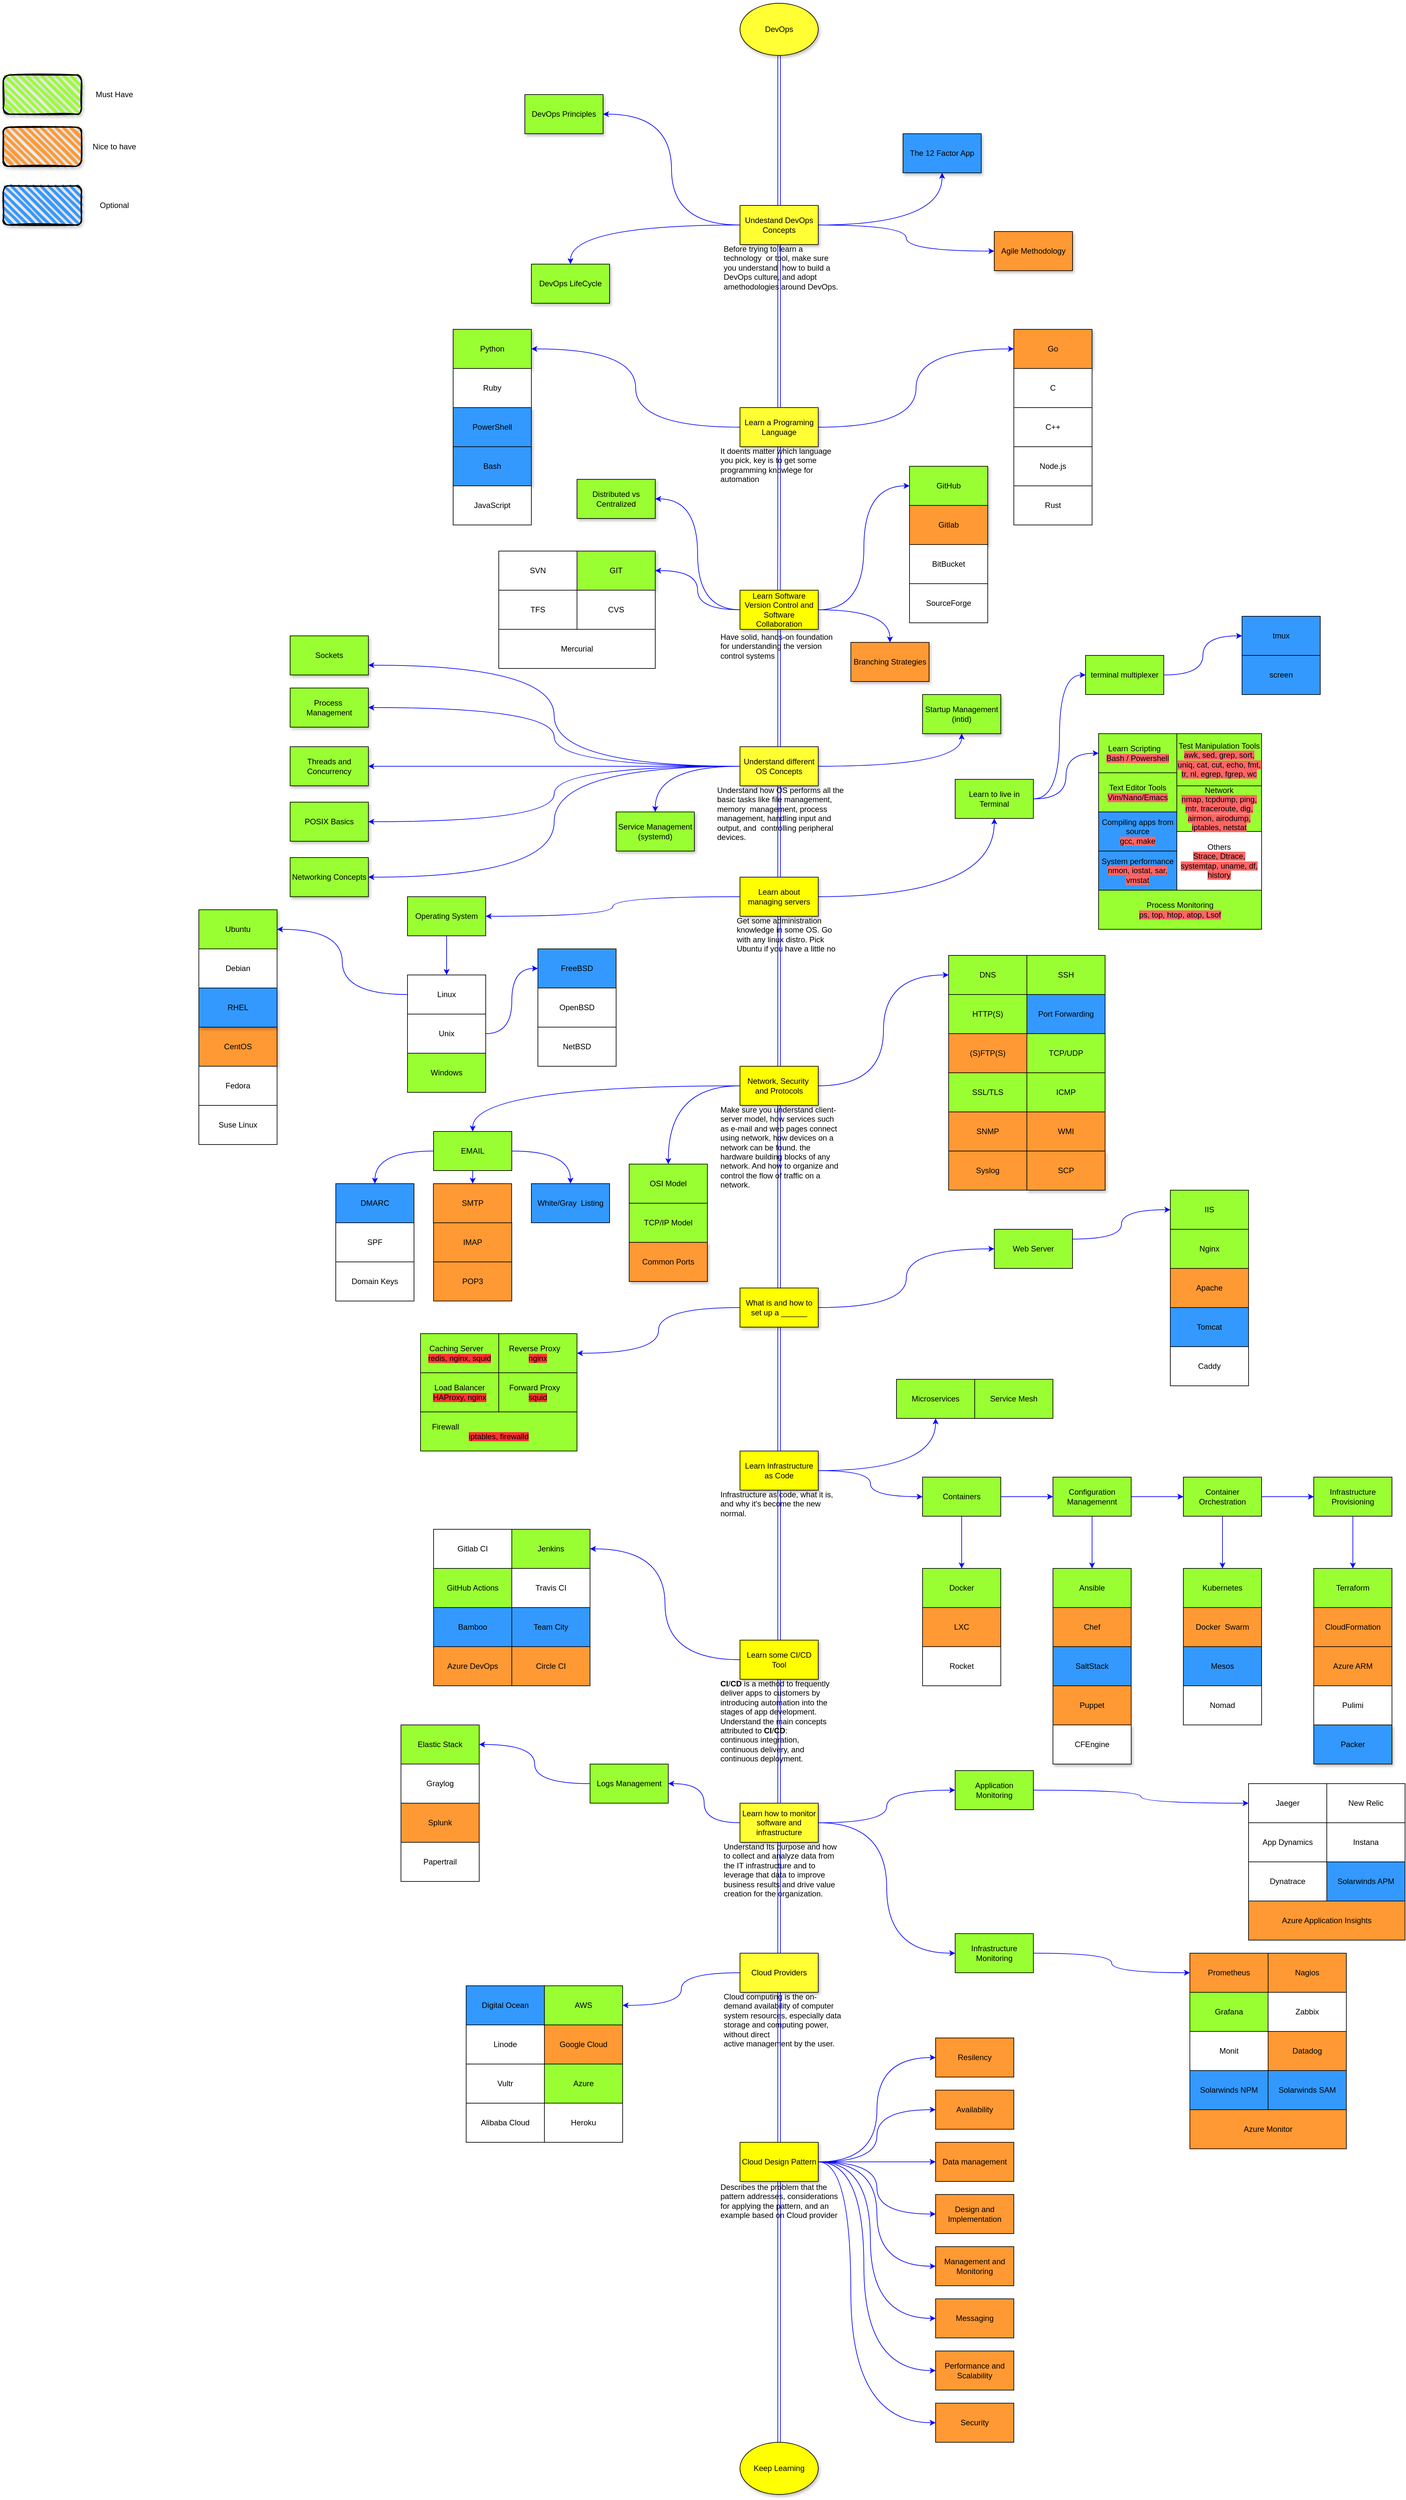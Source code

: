 <mxfile version="13.7.8" type="github">
  <diagram id="8_koJqxYFwasKQS4h1rk" name="Page-1">
    <mxGraphModel dx="2503" dy="647" grid="1" gridSize="10" guides="1" tooltips="1" connect="1" arrows="1" fold="1" page="1" pageScale="1" pageWidth="850" pageHeight="1100" math="0" shadow="0">
      <root>
        <mxCell id="0" />
        <mxCell id="1" parent="0" />
        <mxCell id="v9d-w7baBrSDQlNaZpmP-141" value="" style="edgeStyle=orthogonalEdgeStyle;curved=1;rounded=0;orthogonalLoop=1;jettySize=auto;html=1;strokeColor=#0000FF;fillColor=#0000FF;shape=link;" edge="1" parent="1" source="FuaK29XSTBZtPipu1BOP-1" target="v9d-w7baBrSDQlNaZpmP-140">
          <mxGeometry relative="1" as="geometry" />
        </mxCell>
        <mxCell id="FuaK29XSTBZtPipu1BOP-1" value="DevOps" style="ellipse;whiteSpace=wrap;html=1;fillColor=#FFFF33;shadow=1;" parent="1" vertex="1">
          <mxGeometry x="360" y="40" width="120" height="80" as="geometry" />
        </mxCell>
        <mxCell id="FuaK29XSTBZtPipu1BOP-35" value="" style="edgeStyle=orthogonalEdgeStyle;rounded=0;orthogonalLoop=1;jettySize=auto;html=1;strokeColor=#0000FF;curved=1;entryX=1;entryY=0.5;entryDx=0;entryDy=0;" parent="1" source="FuaK29XSTBZtPipu1BOP-2" target="FuaK29XSTBZtPipu1BOP-34" edge="1">
          <mxGeometry relative="1" as="geometry" />
        </mxCell>
        <mxCell id="FuaK29XSTBZtPipu1BOP-46" value="" style="edgeStyle=orthogonalEdgeStyle;rounded=0;orthogonalLoop=1;jettySize=auto;html=1;entryX=0;entryY=0.5;entryDx=0;entryDy=0;strokeColor=#0000FF;curved=1;" parent="1" source="FuaK29XSTBZtPipu1BOP-2" target="FuaK29XSTBZtPipu1BOP-45" edge="1">
          <mxGeometry relative="1" as="geometry" />
        </mxCell>
        <mxCell id="v9d-w7baBrSDQlNaZpmP-117" style="edgeStyle=orthogonalEdgeStyle;curved=1;rounded=0;orthogonalLoop=1;jettySize=auto;html=1;exitX=0.5;exitY=1;exitDx=0;exitDy=0;strokeColor=#0000FF;fillColor=#0000FF;shape=link;" edge="1" parent="1" source="FuaK29XSTBZtPipu1BOP-2">
          <mxGeometry relative="1" as="geometry">
            <mxPoint x="419.667" y="970" as="targetPoint" />
          </mxGeometry>
        </mxCell>
        <mxCell id="FuaK29XSTBZtPipu1BOP-2" value="Learn a Programing Language" style="whiteSpace=wrap;html=1;fillColor=#FFFF33;shadow=1;" parent="1" vertex="1">
          <mxGeometry x="360" y="660" width="120" height="60" as="geometry" />
        </mxCell>
        <mxCell id="FuaK29XSTBZtPipu1BOP-7" value="" style="edgeStyle=orthogonalEdgeStyle;rounded=0;orthogonalLoop=1;jettySize=auto;html=1;strokeColor=#0000FF;shape=link;" parent="1" source="FuaK29XSTBZtPipu1BOP-4" target="FuaK29XSTBZtPipu1BOP-6" edge="1">
          <mxGeometry relative="1" as="geometry" />
        </mxCell>
        <mxCell id="FuaK29XSTBZtPipu1BOP-55" value="" style="edgeStyle=orthogonalEdgeStyle;rounded=0;orthogonalLoop=1;jettySize=auto;html=1;curved=1;strokeColor=#0000FF;" parent="1" source="FuaK29XSTBZtPipu1BOP-4" target="FuaK29XSTBZtPipu1BOP-54" edge="1">
          <mxGeometry relative="1" as="geometry" />
        </mxCell>
        <mxCell id="FuaK29XSTBZtPipu1BOP-57" value="" style="edgeStyle=orthogonalEdgeStyle;rounded=0;orthogonalLoop=1;jettySize=auto;html=1;curved=1;strokeColor=#0000FF;" parent="1" source="FuaK29XSTBZtPipu1BOP-4" target="FuaK29XSTBZtPipu1BOP-56" edge="1">
          <mxGeometry relative="1" as="geometry" />
        </mxCell>
        <mxCell id="v9d-w7baBrSDQlNaZpmP-7" style="edgeStyle=orthogonalEdgeStyle;curved=1;rounded=0;orthogonalLoop=1;jettySize=auto;html=1;exitX=0;exitY=0.5;exitDx=0;exitDy=0;entryX=1;entryY=0.75;entryDx=0;entryDy=0;strokeColor=#0000FF;" edge="1" parent="1" source="FuaK29XSTBZtPipu1BOP-4" target="FuaK29XSTBZtPipu1BOP-67">
          <mxGeometry relative="1" as="geometry" />
        </mxCell>
        <mxCell id="v9d-w7baBrSDQlNaZpmP-8" style="edgeStyle=orthogonalEdgeStyle;curved=1;rounded=0;orthogonalLoop=1;jettySize=auto;html=1;exitX=0;exitY=0.5;exitDx=0;exitDy=0;entryX=1;entryY=0.5;entryDx=0;entryDy=0;strokeColor=#0000FF;" edge="1" parent="1" source="FuaK29XSTBZtPipu1BOP-4" target="FuaK29XSTBZtPipu1BOP-63">
          <mxGeometry relative="1" as="geometry" />
        </mxCell>
        <mxCell id="v9d-w7baBrSDQlNaZpmP-9" style="edgeStyle=orthogonalEdgeStyle;curved=1;rounded=0;orthogonalLoop=1;jettySize=auto;html=1;exitX=0;exitY=0.5;exitDx=0;exitDy=0;entryX=1;entryY=0.5;entryDx=0;entryDy=0;strokeColor=#0000FF;" edge="1" parent="1" source="FuaK29XSTBZtPipu1BOP-4" target="FuaK29XSTBZtPipu1BOP-65">
          <mxGeometry relative="1" as="geometry" />
        </mxCell>
        <mxCell id="v9d-w7baBrSDQlNaZpmP-10" style="edgeStyle=orthogonalEdgeStyle;curved=1;rounded=0;orthogonalLoop=1;jettySize=auto;html=1;exitX=0;exitY=0.5;exitDx=0;exitDy=0;entryX=1;entryY=0.5;entryDx=0;entryDy=0;strokeColor=#0000FF;" edge="1" parent="1" source="FuaK29XSTBZtPipu1BOP-4" target="FuaK29XSTBZtPipu1BOP-69">
          <mxGeometry relative="1" as="geometry" />
        </mxCell>
        <mxCell id="v9d-w7baBrSDQlNaZpmP-11" style="edgeStyle=orthogonalEdgeStyle;curved=1;rounded=0;orthogonalLoop=1;jettySize=auto;html=1;exitX=0;exitY=0.5;exitDx=0;exitDy=0;entryX=1;entryY=0.5;entryDx=0;entryDy=0;strokeColor=#0000FF;" edge="1" parent="1" source="FuaK29XSTBZtPipu1BOP-4" target="FuaK29XSTBZtPipu1BOP-72">
          <mxGeometry relative="1" as="geometry" />
        </mxCell>
        <mxCell id="FuaK29XSTBZtPipu1BOP-4" value="Understand different OS Concepts" style="whiteSpace=wrap;html=1;fillColor=#FFFF33;shadow=1;" parent="1" vertex="1">
          <mxGeometry x="360" y="1180" width="120" height="60" as="geometry" />
        </mxCell>
        <mxCell id="FuaK29XSTBZtPipu1BOP-9" value="" style="edgeStyle=orthogonalEdgeStyle;rounded=0;orthogonalLoop=1;jettySize=auto;html=1;curved=1;strokeColor=#0000FF;" parent="1" source="FuaK29XSTBZtPipu1BOP-6" target="FuaK29XSTBZtPipu1BOP-8" edge="1">
          <mxGeometry relative="1" as="geometry" />
        </mxCell>
        <mxCell id="FuaK29XSTBZtPipu1BOP-11" value="" style="edgeStyle=orthogonalEdgeStyle;rounded=0;orthogonalLoop=1;jettySize=auto;html=1;curved=1;strokeColor=#0000FF;" parent="1" source="FuaK29XSTBZtPipu1BOP-6" target="FuaK29XSTBZtPipu1BOP-10" edge="1">
          <mxGeometry relative="1" as="geometry" />
        </mxCell>
        <mxCell id="FuaK29XSTBZtPipu1BOP-13" value="" style="edgeStyle=orthogonalEdgeStyle;rounded=0;orthogonalLoop=1;jettySize=auto;html=1;exitX=0.5;exitY=1;exitDx=0;exitDy=0;shape=link;strokeColor=#0000FF;" parent="1" source="FuaK29XSTBZtPipu1BOP-6" target="FuaK29XSTBZtPipu1BOP-12" edge="1">
          <mxGeometry relative="1" as="geometry" />
        </mxCell>
        <mxCell id="FuaK29XSTBZtPipu1BOP-6" value="Learn about managing servers" style="whiteSpace=wrap;html=1;fillColor=#FFFF00;shadow=1;" parent="1" vertex="1">
          <mxGeometry x="360" y="1380" width="120" height="60" as="geometry" />
        </mxCell>
        <mxCell id="FuaK29XSTBZtPipu1BOP-74" value="" style="edgeStyle=orthogonalEdgeStyle;rounded=0;orthogonalLoop=1;jettySize=auto;html=1;curved=1;strokeColor=#0000FF;" parent="1" source="FuaK29XSTBZtPipu1BOP-8" target="FuaK29XSTBZtPipu1BOP-73" edge="1">
          <mxGeometry relative="1" as="geometry" />
        </mxCell>
        <mxCell id="FuaK29XSTBZtPipu1BOP-8" value="Operating System" style="whiteSpace=wrap;html=1;fillColor=#99FF33;" parent="1" vertex="1">
          <mxGeometry x="-150" y="1410" width="120" height="60" as="geometry" />
        </mxCell>
        <mxCell id="v9d-w7baBrSDQlNaZpmP-15" style="edgeStyle=orthogonalEdgeStyle;curved=1;rounded=0;orthogonalLoop=1;jettySize=auto;html=1;exitX=1;exitY=0.5;exitDx=0;exitDy=0;entryX=0;entryY=0.5;entryDx=0;entryDy=0;strokeColor=#0000FF;" edge="1" parent="1" source="FuaK29XSTBZtPipu1BOP-10" target="FuaK29XSTBZtPipu1BOP-88">
          <mxGeometry relative="1" as="geometry" />
        </mxCell>
        <mxCell id="v9d-w7baBrSDQlNaZpmP-22" style="edgeStyle=orthogonalEdgeStyle;curved=1;rounded=0;orthogonalLoop=1;jettySize=auto;html=1;exitX=1;exitY=0.5;exitDx=0;exitDy=0;entryX=0;entryY=0.5;entryDx=0;entryDy=0;strokeColor=#0000FF;" edge="1" parent="1" source="FuaK29XSTBZtPipu1BOP-10" target="v9d-w7baBrSDQlNaZpmP-17">
          <mxGeometry relative="1" as="geometry" />
        </mxCell>
        <mxCell id="FuaK29XSTBZtPipu1BOP-10" value="Learn to live in Terminal" style="whiteSpace=wrap;html=1;fillColor=#99FF33;" parent="1" vertex="1">
          <mxGeometry x="690" y="1230" width="120" height="60" as="geometry" />
        </mxCell>
        <mxCell id="FuaK29XSTBZtPipu1BOP-15" value="" style="edgeStyle=orthogonalEdgeStyle;rounded=0;orthogonalLoop=1;jettySize=auto;html=1;strokeColor=#0000FF;shape=link;" parent="1" source="FuaK29XSTBZtPipu1BOP-12" target="FuaK29XSTBZtPipu1BOP-14" edge="1">
          <mxGeometry relative="1" as="geometry" />
        </mxCell>
        <mxCell id="v9d-w7baBrSDQlNaZpmP-26" style="edgeStyle=orthogonalEdgeStyle;curved=1;rounded=0;orthogonalLoop=1;jettySize=auto;html=1;exitX=0;exitY=0.5;exitDx=0;exitDy=0;strokeColor=#0000FF;fillColor=#0000FF;entryX=0.5;entryY=0;entryDx=0;entryDy=0;" edge="1" parent="1" source="FuaK29XSTBZtPipu1BOP-12" target="v9d-w7baBrSDQlNaZpmP-27">
          <mxGeometry relative="1" as="geometry">
            <mxPoint x="220" y="1740" as="targetPoint" />
          </mxGeometry>
        </mxCell>
        <mxCell id="v9d-w7baBrSDQlNaZpmP-30" value="" style="edgeStyle=orthogonalEdgeStyle;curved=1;rounded=0;orthogonalLoop=1;jettySize=auto;html=1;strokeColor=#0000FF;fillColor=#0000FF;entryX=0;entryY=0.5;entryDx=0;entryDy=0;" edge="1" parent="1" source="FuaK29XSTBZtPipu1BOP-12" target="v9d-w7baBrSDQlNaZpmP-29">
          <mxGeometry relative="1" as="geometry" />
        </mxCell>
        <mxCell id="v9d-w7baBrSDQlNaZpmP-39" style="edgeStyle=orthogonalEdgeStyle;curved=1;rounded=0;orthogonalLoop=1;jettySize=auto;html=1;exitX=0;exitY=0.5;exitDx=0;exitDy=0;strokeColor=#0000FF;fillColor=#0000FF;" edge="1" parent="1" source="FuaK29XSTBZtPipu1BOP-12" target="v9d-w7baBrSDQlNaZpmP-40">
          <mxGeometry relative="1" as="geometry">
            <mxPoint x="-60" y="1770" as="targetPoint" />
          </mxGeometry>
        </mxCell>
        <mxCell id="FuaK29XSTBZtPipu1BOP-12" value="Network, Security&amp;nbsp; and Protocols" style="whiteSpace=wrap;html=1;fillColor=#FFFF00;shadow=1;" parent="1" vertex="1">
          <mxGeometry x="360" y="1670" width="120" height="60" as="geometry" />
        </mxCell>
        <mxCell id="FuaK29XSTBZtPipu1BOP-17" value="" style="edgeStyle=orthogonalEdgeStyle;rounded=0;orthogonalLoop=1;jettySize=auto;html=1;shape=link;strokeColor=#0000FF;" parent="1" source="FuaK29XSTBZtPipu1BOP-14" target="FuaK29XSTBZtPipu1BOP-16" edge="1">
          <mxGeometry relative="1" as="geometry" />
        </mxCell>
        <mxCell id="v9d-w7baBrSDQlNaZpmP-20" style="edgeStyle=orthogonalEdgeStyle;curved=1;rounded=0;orthogonalLoop=1;jettySize=auto;html=1;exitX=1;exitY=0.5;exitDx=0;exitDy=0;entryX=0;entryY=0.5;entryDx=0;entryDy=0;strokeColor=#0000FF;" edge="1" parent="1" source="FuaK29XSTBZtPipu1BOP-14" target="FuaK29XSTBZtPipu1BOP-99">
          <mxGeometry relative="1" as="geometry" />
        </mxCell>
        <mxCell id="v9d-w7baBrSDQlNaZpmP-21" style="edgeStyle=orthogonalEdgeStyle;curved=1;rounded=0;orthogonalLoop=1;jettySize=auto;html=1;exitX=0;exitY=0.5;exitDx=0;exitDy=0;entryX=1;entryY=0.5;entryDx=0;entryDy=0;strokeColor=#0000FF;" edge="1" parent="1" source="FuaK29XSTBZtPipu1BOP-14" target="FuaK29XSTBZtPipu1BOP-107">
          <mxGeometry relative="1" as="geometry" />
        </mxCell>
        <mxCell id="FuaK29XSTBZtPipu1BOP-14" value="What is and how to set up a ______" style="whiteSpace=wrap;html=1;fillColor=#FFFF00;shadow=1;" parent="1" vertex="1">
          <mxGeometry x="360" y="2010" width="120" height="60" as="geometry" />
        </mxCell>
        <mxCell id="FuaK29XSTBZtPipu1BOP-19" value="" style="edgeStyle=orthogonalEdgeStyle;rounded=0;orthogonalLoop=1;jettySize=auto;html=1;shape=link;strokeColor=#0000FF;" parent="1" source="FuaK29XSTBZtPipu1BOP-16" target="FuaK29XSTBZtPipu1BOP-18" edge="1">
          <mxGeometry relative="1" as="geometry" />
        </mxCell>
        <mxCell id="v9d-w7baBrSDQlNaZpmP-56" style="edgeStyle=orthogonalEdgeStyle;curved=1;rounded=0;orthogonalLoop=1;jettySize=auto;html=1;exitX=1;exitY=0.5;exitDx=0;exitDy=0;strokeColor=#0000FF;fillColor=#0000FF;" edge="1" parent="1" source="FuaK29XSTBZtPipu1BOP-16" target="v9d-w7baBrSDQlNaZpmP-57">
          <mxGeometry relative="1" as="geometry">
            <mxPoint x="660" y="2180" as="targetPoint" />
          </mxGeometry>
        </mxCell>
        <mxCell id="v9d-w7baBrSDQlNaZpmP-59" style="edgeStyle=orthogonalEdgeStyle;curved=1;rounded=0;orthogonalLoop=1;jettySize=auto;html=1;exitX=1;exitY=0.5;exitDx=0;exitDy=0;strokeColor=#0000FF;fillColor=#0000FF;" edge="1" parent="1" source="FuaK29XSTBZtPipu1BOP-16" target="v9d-w7baBrSDQlNaZpmP-60">
          <mxGeometry relative="1" as="geometry">
            <mxPoint x="700" y="2330" as="targetPoint" />
          </mxGeometry>
        </mxCell>
        <mxCell id="FuaK29XSTBZtPipu1BOP-16" value="Learn Infrastructure as Code" style="whiteSpace=wrap;html=1;fillColor=#FFFF00;shadow=1;" parent="1" vertex="1">
          <mxGeometry x="360" y="2260" width="120" height="60" as="geometry" />
        </mxCell>
        <mxCell id="FuaK29XSTBZtPipu1BOP-21" value="" style="edgeStyle=orthogonalEdgeStyle;rounded=0;orthogonalLoop=1;jettySize=auto;html=1;shape=link;strokeColor=#0000FF;" parent="1" source="FuaK29XSTBZtPipu1BOP-18" target="FuaK29XSTBZtPipu1BOP-20" edge="1">
          <mxGeometry relative="1" as="geometry" />
        </mxCell>
        <mxCell id="FuaK29XSTBZtPipu1BOP-113" value="" style="edgeStyle=orthogonalEdgeStyle;rounded=0;orthogonalLoop=1;jettySize=auto;html=1;entryX=1;entryY=0.5;entryDx=0;entryDy=0;curved=1;strokeColor=#0000FF;" parent="1" source="FuaK29XSTBZtPipu1BOP-18" target="FuaK29XSTBZtPipu1BOP-114" edge="1">
          <mxGeometry relative="1" as="geometry" />
        </mxCell>
        <mxCell id="FuaK29XSTBZtPipu1BOP-18" value="Learn some CI/CD Tool" style="whiteSpace=wrap;html=1;fillColor=#FFFF00;shadow=1;" parent="1" vertex="1">
          <mxGeometry x="360" y="2550" width="120" height="60" as="geometry" />
        </mxCell>
        <mxCell id="FuaK29XSTBZtPipu1BOP-24" style="edgeStyle=orthogonalEdgeStyle;rounded=0;orthogonalLoop=1;jettySize=auto;html=1;curved=1;strokeColor=#0000FF;exitX=1;exitY=0.5;exitDx=0;exitDy=0;" parent="1" source="FuaK29XSTBZtPipu1BOP-20" target="FuaK29XSTBZtPipu1BOP-25" edge="1">
          <mxGeometry relative="1" as="geometry">
            <mxPoint x="530" y="2040" as="targetPoint" />
            <mxPoint x="480" y="2800" as="sourcePoint" />
          </mxGeometry>
        </mxCell>
        <mxCell id="FuaK29XSTBZtPipu1BOP-29" value="" style="edgeStyle=orthogonalEdgeStyle;rounded=0;orthogonalLoop=1;jettySize=auto;html=1;shape=link;strokeColor=#0000FF;" parent="1" source="FuaK29XSTBZtPipu1BOP-20" target="FuaK29XSTBZtPipu1BOP-28" edge="1">
          <mxGeometry relative="1" as="geometry" />
        </mxCell>
        <mxCell id="v9d-w7baBrSDQlNaZpmP-87" style="edgeStyle=orthogonalEdgeStyle;curved=1;rounded=0;orthogonalLoop=1;jettySize=auto;html=1;exitX=0;exitY=0.5;exitDx=0;exitDy=0;entryX=1;entryY=0.5;entryDx=0;entryDy=0;strokeColor=#0000FF;fillColor=#0000FF;" edge="1" parent="1" source="FuaK29XSTBZtPipu1BOP-20" target="FuaK29XSTBZtPipu1BOP-27">
          <mxGeometry relative="1" as="geometry" />
        </mxCell>
        <mxCell id="v9d-w7baBrSDQlNaZpmP-96" style="edgeStyle=orthogonalEdgeStyle;curved=1;rounded=0;orthogonalLoop=1;jettySize=auto;html=1;exitX=1;exitY=0.5;exitDx=0;exitDy=0;entryX=0;entryY=0.5;entryDx=0;entryDy=0;strokeColor=#0000FF;fillColor=#0000FF;" edge="1" parent="1" source="FuaK29XSTBZtPipu1BOP-20" target="FuaK29XSTBZtPipu1BOP-22">
          <mxGeometry relative="1" as="geometry" />
        </mxCell>
        <mxCell id="FuaK29XSTBZtPipu1BOP-20" value="Learn how to monitor software and infrastructure" style="whiteSpace=wrap;html=1;fillColor=#FFFF33;shadow=1;" parent="1" vertex="1">
          <mxGeometry x="360" y="2800" width="120" height="60" as="geometry" />
        </mxCell>
        <mxCell id="v9d-w7baBrSDQlNaZpmP-97" style="edgeStyle=orthogonalEdgeStyle;curved=1;rounded=0;orthogonalLoop=1;jettySize=auto;html=1;exitX=1;exitY=0.5;exitDx=0;exitDy=0;entryX=0;entryY=0.5;entryDx=0;entryDy=0;strokeColor=#0000FF;fillColor=#0000FF;" edge="1" parent="1" source="FuaK29XSTBZtPipu1BOP-22" target="FuaK29XSTBZtPipu1BOP-133">
          <mxGeometry relative="1" as="geometry" />
        </mxCell>
        <mxCell id="FuaK29XSTBZtPipu1BOP-22" value="Infrastructure Monitoring" style="whiteSpace=wrap;html=1;fillColor=#99FF33;" parent="1" vertex="1">
          <mxGeometry x="690" y="3000" width="120" height="60" as="geometry" />
        </mxCell>
        <mxCell id="v9d-w7baBrSDQlNaZpmP-89" value="" style="edgeStyle=orthogonalEdgeStyle;curved=1;rounded=0;orthogonalLoop=1;jettySize=auto;html=1;strokeColor=#0000FF;fillColor=#0000FF;" edge="1" parent="1" source="FuaK29XSTBZtPipu1BOP-25" target="v9d-w7baBrSDQlNaZpmP-88">
          <mxGeometry relative="1" as="geometry" />
        </mxCell>
        <mxCell id="FuaK29XSTBZtPipu1BOP-25" value="Application Monitoring" style="rounded=0;whiteSpace=wrap;html=1;fillColor=#99FF33;" parent="1" vertex="1">
          <mxGeometry x="690" y="2750" width="120" height="60" as="geometry" />
        </mxCell>
        <mxCell id="FuaK29XSTBZtPipu1BOP-129" value="" style="edgeStyle=orthogonalEdgeStyle;rounded=0;orthogonalLoop=1;jettySize=auto;html=1;curved=1;strokeColor=#0000FF;" parent="1" source="FuaK29XSTBZtPipu1BOP-27" target="FuaK29XSTBZtPipu1BOP-128" edge="1">
          <mxGeometry relative="1" as="geometry" />
        </mxCell>
        <mxCell id="FuaK29XSTBZtPipu1BOP-27" value="Logs Management" style="rounded=0;whiteSpace=wrap;html=1;fillColor=#99FF33;" parent="1" vertex="1">
          <mxGeometry x="130" y="2740" width="120" height="60" as="geometry" />
        </mxCell>
        <mxCell id="FuaK29XSTBZtPipu1BOP-31" value="" style="edgeStyle=orthogonalEdgeStyle;rounded=0;orthogonalLoop=1;jettySize=auto;html=1;shape=link;fillColor=#0000FF;strokeColor=#0000FF;" parent="1" source="FuaK29XSTBZtPipu1BOP-28" target="FuaK29XSTBZtPipu1BOP-30" edge="1">
          <mxGeometry relative="1" as="geometry" />
        </mxCell>
        <mxCell id="v9d-w7baBrSDQlNaZpmP-101" style="edgeStyle=orthogonalEdgeStyle;curved=1;rounded=0;orthogonalLoop=1;jettySize=auto;html=1;exitX=0;exitY=0.5;exitDx=0;exitDy=0;entryX=1;entryY=0.5;entryDx=0;entryDy=0;strokeColor=#0000FF;fillColor=#0000FF;" edge="1" parent="1" source="FuaK29XSTBZtPipu1BOP-28" target="FuaK29XSTBZtPipu1BOP-118">
          <mxGeometry relative="1" as="geometry" />
        </mxCell>
        <mxCell id="FuaK29XSTBZtPipu1BOP-28" value="Cloud Providers" style="whiteSpace=wrap;html=1;fillColor=#FFFF33;shadow=1;" parent="1" vertex="1">
          <mxGeometry x="360" y="3030" width="120" height="60" as="geometry" />
        </mxCell>
        <mxCell id="FuaK29XSTBZtPipu1BOP-33" value="" style="edgeStyle=orthogonalEdgeStyle;rounded=0;orthogonalLoop=1;jettySize=auto;html=1;strokeColor=#0000FF;shape=link;" parent="1" source="FuaK29XSTBZtPipu1BOP-30" target="FuaK29XSTBZtPipu1BOP-32" edge="1">
          <mxGeometry relative="1" as="geometry" />
        </mxCell>
        <mxCell id="v9d-w7baBrSDQlNaZpmP-108" style="edgeStyle=orthogonalEdgeStyle;curved=1;rounded=0;orthogonalLoop=1;jettySize=auto;html=1;exitX=1;exitY=0.5;exitDx=0;exitDy=0;entryX=0;entryY=0.5;entryDx=0;entryDy=0;strokeColor=#0000FF;fillColor=#0000FF;" edge="1" parent="1" source="FuaK29XSTBZtPipu1BOP-30" target="v9d-w7baBrSDQlNaZpmP-102">
          <mxGeometry relative="1" as="geometry" />
        </mxCell>
        <mxCell id="v9d-w7baBrSDQlNaZpmP-109" style="edgeStyle=orthogonalEdgeStyle;curved=1;rounded=0;orthogonalLoop=1;jettySize=auto;html=1;exitX=1;exitY=0.5;exitDx=0;exitDy=0;entryX=0;entryY=0.5;entryDx=0;entryDy=0;strokeColor=#0000FF;fillColor=#0000FF;" edge="1" parent="1" source="FuaK29XSTBZtPipu1BOP-30" target="v9d-w7baBrSDQlNaZpmP-105">
          <mxGeometry relative="1" as="geometry" />
        </mxCell>
        <mxCell id="v9d-w7baBrSDQlNaZpmP-110" style="edgeStyle=orthogonalEdgeStyle;curved=1;rounded=0;orthogonalLoop=1;jettySize=auto;html=1;exitX=1;exitY=0.5;exitDx=0;exitDy=0;entryX=0;entryY=0.5;entryDx=0;entryDy=0;strokeColor=#0000FF;fillColor=#0000FF;" edge="1" parent="1" source="FuaK29XSTBZtPipu1BOP-30" target="v9d-w7baBrSDQlNaZpmP-106">
          <mxGeometry relative="1" as="geometry" />
        </mxCell>
        <mxCell id="v9d-w7baBrSDQlNaZpmP-137" style="edgeStyle=orthogonalEdgeStyle;curved=1;rounded=0;orthogonalLoop=1;jettySize=auto;html=1;exitX=1;exitY=0.5;exitDx=0;exitDy=0;entryX=0;entryY=0.5;entryDx=0;entryDy=0;strokeColor=#0000FF;fillColor=#0000FF;" edge="1" parent="1" source="FuaK29XSTBZtPipu1BOP-30" target="v9d-w7baBrSDQlNaZpmP-107">
          <mxGeometry relative="1" as="geometry" />
        </mxCell>
        <mxCell id="v9d-w7baBrSDQlNaZpmP-172" style="edgeStyle=orthogonalEdgeStyle;curved=1;rounded=0;orthogonalLoop=1;jettySize=auto;html=1;exitX=1;exitY=0.5;exitDx=0;exitDy=0;strokeColor=#0000FF;fillColor=#0000FF;entryX=0;entryY=0.5;entryDx=0;entryDy=0;" edge="1" parent="1" source="FuaK29XSTBZtPipu1BOP-30" target="v9d-w7baBrSDQlNaZpmP-173">
          <mxGeometry relative="1" as="geometry">
            <mxPoint x="660" y="3580" as="targetPoint" />
            <Array as="points">
              <mxPoint x="560" y="3350" />
              <mxPoint x="560" y="3590" />
            </Array>
          </mxGeometry>
        </mxCell>
        <mxCell id="v9d-w7baBrSDQlNaZpmP-174" style="edgeStyle=orthogonalEdgeStyle;curved=1;rounded=0;orthogonalLoop=1;jettySize=auto;html=1;exitX=1;exitY=0.5;exitDx=0;exitDy=0;strokeColor=#0000FF;fillColor=#0000FF;entryX=0;entryY=0.5;entryDx=0;entryDy=0;" edge="1" parent="1" source="FuaK29XSTBZtPipu1BOP-30" target="v9d-w7baBrSDQlNaZpmP-175">
          <mxGeometry relative="1" as="geometry">
            <mxPoint x="670" y="3660" as="targetPoint" />
            <Array as="points">
              <mxPoint x="550" y="3350" />
              <mxPoint x="550" y="3670" />
            </Array>
          </mxGeometry>
        </mxCell>
        <mxCell id="v9d-w7baBrSDQlNaZpmP-176" style="edgeStyle=orthogonalEdgeStyle;curved=1;rounded=0;orthogonalLoop=1;jettySize=auto;html=1;exitX=1;exitY=0.5;exitDx=0;exitDy=0;strokeColor=#0000FF;fillColor=#0000FF;entryX=0;entryY=0.5;entryDx=0;entryDy=0;" edge="1" parent="1" source="FuaK29XSTBZtPipu1BOP-30" target="v9d-w7baBrSDQlNaZpmP-177">
          <mxGeometry relative="1" as="geometry">
            <mxPoint x="660" y="3210" as="targetPoint" />
          </mxGeometry>
        </mxCell>
        <mxCell id="v9d-w7baBrSDQlNaZpmP-178" style="edgeStyle=orthogonalEdgeStyle;curved=1;rounded=0;orthogonalLoop=1;jettySize=auto;html=1;exitX=1;exitY=0.5;exitDx=0;exitDy=0;strokeColor=#0000FF;fillColor=#0000FF;entryX=0;entryY=0.5;entryDx=0;entryDy=0;" edge="1" parent="1" source="FuaK29XSTBZtPipu1BOP-30" target="v9d-w7baBrSDQlNaZpmP-179">
          <mxGeometry relative="1" as="geometry">
            <mxPoint x="690" y="3740" as="targetPoint" />
            <Array as="points">
              <mxPoint x="530" y="3350" />
              <mxPoint x="530" y="3750" />
            </Array>
          </mxGeometry>
        </mxCell>
        <mxCell id="FuaK29XSTBZtPipu1BOP-30" value="Cloud Design Pattern" style="whiteSpace=wrap;html=1;fillColor=#FFFF00;shadow=1;" parent="1" vertex="1">
          <mxGeometry x="360" y="3320" width="120" height="60" as="geometry" />
        </mxCell>
        <mxCell id="FuaK29XSTBZtPipu1BOP-32" value="Keep Learning" style="ellipse;whiteSpace=wrap;html=1;fillColor=#FFFF00;shadow=1;" parent="1" vertex="1">
          <mxGeometry x="360" y="3780" width="120" height="80" as="geometry" />
        </mxCell>
        <mxCell id="FuaK29XSTBZtPipu1BOP-34" value="Python" style="whiteSpace=wrap;html=1;shadow=1;fillColor=#99FF33;" parent="1" vertex="1">
          <mxGeometry x="-80" y="540" width="120" height="60" as="geometry" />
        </mxCell>
        <mxCell id="FuaK29XSTBZtPipu1BOP-37" value="Ruby" style="rounded=0;whiteSpace=wrap;html=1;" parent="1" vertex="1">
          <mxGeometry x="-80" y="600" width="120" height="60" as="geometry" />
        </mxCell>
        <mxCell id="FuaK29XSTBZtPipu1BOP-39" value="Node.js" style="rounded=0;whiteSpace=wrap;html=1;" parent="1" vertex="1">
          <mxGeometry x="780" y="720" width="120" height="60" as="geometry" />
        </mxCell>
        <mxCell id="FuaK29XSTBZtPipu1BOP-45" value="Go" style="whiteSpace=wrap;html=1;shadow=1;fillColor=#FF9933;" parent="1" vertex="1">
          <mxGeometry x="780" y="540" width="120" height="60" as="geometry" />
        </mxCell>
        <mxCell id="FuaK29XSTBZtPipu1BOP-48" value="Rust" style="rounded=0;whiteSpace=wrap;html=1;" parent="1" vertex="1">
          <mxGeometry x="780" y="780" width="120" height="60" as="geometry" />
        </mxCell>
        <mxCell id="FuaK29XSTBZtPipu1BOP-50" value="C" style="rounded=0;whiteSpace=wrap;html=1;" parent="1" vertex="1">
          <mxGeometry x="780" y="600" width="120" height="60" as="geometry" />
        </mxCell>
        <mxCell id="FuaK29XSTBZtPipu1BOP-52" value="C++" style="rounded=0;whiteSpace=wrap;html=1;" parent="1" vertex="1">
          <mxGeometry x="780" y="660" width="120" height="60" as="geometry" />
        </mxCell>
        <mxCell id="FuaK29XSTBZtPipu1BOP-54" value="Startup Management (intid)" style="whiteSpace=wrap;html=1;shadow=1;fillColor=#99FF33;" parent="1" vertex="1">
          <mxGeometry x="640" y="1100" width="120" height="60" as="geometry" />
        </mxCell>
        <mxCell id="FuaK29XSTBZtPipu1BOP-56" value="Service Management (systemd)" style="whiteSpace=wrap;html=1;fillColor=#99FF33;shadow=1;" parent="1" vertex="1">
          <mxGeometry x="170" y="1280" width="120" height="60" as="geometry" />
        </mxCell>
        <mxCell id="FuaK29XSTBZtPipu1BOP-61" value="It doents matter which language you pick, key is to get some programming knowlege for automation" style="text;html=1;strokeColor=none;fillColor=none;spacing=5;spacingTop=-20;whiteSpace=wrap;overflow=hidden;rounded=0;" parent="1" vertex="1">
          <mxGeometry x="325" y="730" width="190" height="50" as="geometry" />
        </mxCell>
        <mxCell id="FuaK29XSTBZtPipu1BOP-67" value="Sockets" style="rounded=0;whiteSpace=wrap;html=1;shadow=1;fillColor=#99FF33;" parent="1" vertex="1">
          <mxGeometry x="-330" y="1010" width="120" height="60" as="geometry" />
        </mxCell>
        <mxCell id="FuaK29XSTBZtPipu1BOP-72" value="Networking Concepts" style="rounded=0;whiteSpace=wrap;html=1;shadow=1;fillColor=#99FF33;" parent="1" vertex="1">
          <mxGeometry x="-330" y="1350" width="120" height="60" as="geometry" />
        </mxCell>
        <mxCell id="FuaK29XSTBZtPipu1BOP-73" value="Linux" style="whiteSpace=wrap;html=1;" parent="1" vertex="1">
          <mxGeometry x="-150" y="1530" width="120" height="60" as="geometry" />
        </mxCell>
        <mxCell id="FuaK29XSTBZtPipu1BOP-85" value="" style="edgeStyle=orthogonalEdgeStyle;rounded=0;orthogonalLoop=1;jettySize=auto;html=1;curved=1;entryX=0;entryY=0.5;entryDx=0;entryDy=0;strokeColor=#0000FF;" parent="1" source="FuaK29XSTBZtPipu1BOP-75" target="FuaK29XSTBZtPipu1BOP-84" edge="1">
          <mxGeometry relative="1" as="geometry" />
        </mxCell>
        <mxCell id="FuaK29XSTBZtPipu1BOP-75" value="Unix" style="rounded=0;whiteSpace=wrap;html=1;" parent="1" vertex="1">
          <mxGeometry x="-150" y="1590" width="120" height="60" as="geometry" />
        </mxCell>
        <mxCell id="FuaK29XSTBZtPipu1BOP-76" value="Windows" style="rounded=0;whiteSpace=wrap;html=1;fillColor=#99FF33;" parent="1" vertex="1">
          <mxGeometry x="-150" y="1650" width="120" height="60" as="geometry" />
        </mxCell>
        <mxCell id="FuaK29XSTBZtPipu1BOP-77" value="Ubuntu" style="whiteSpace=wrap;html=1;shadow=1;fillColor=#99FF33;" parent="1" vertex="1">
          <mxGeometry x="-470" y="1430" width="120" height="60" as="geometry" />
        </mxCell>
        <mxCell id="FuaK29XSTBZtPipu1BOP-80" value="CentOS" style="rounded=0;whiteSpace=wrap;html=1;shadow=1;fillColor=#FF9933;" parent="1" vertex="1">
          <mxGeometry x="-470" y="1610" width="120" height="60" as="geometry" />
        </mxCell>
        <mxCell id="FuaK29XSTBZtPipu1BOP-81" value="Debian" style="rounded=0;whiteSpace=wrap;html=1;" parent="1" vertex="1">
          <mxGeometry x="-470" y="1490" width="120" height="60" as="geometry" />
        </mxCell>
        <mxCell id="FuaK29XSTBZtPipu1BOP-82" value="Fedora" style="rounded=0;whiteSpace=wrap;html=1;" parent="1" vertex="1">
          <mxGeometry x="-470" y="1670" width="120" height="60" as="geometry" />
        </mxCell>
        <mxCell id="FuaK29XSTBZtPipu1BOP-83" value="Suse Linux" style="rounded=0;whiteSpace=wrap;html=1;" parent="1" vertex="1">
          <mxGeometry x="-470" y="1730" width="120" height="60" as="geometry" />
        </mxCell>
        <mxCell id="FuaK29XSTBZtPipu1BOP-84" value="FreeBSD" style="whiteSpace=wrap;html=1;rounded=0;fillColor=#3399FF;" parent="1" vertex="1">
          <mxGeometry x="50" y="1490" width="120" height="60" as="geometry" />
        </mxCell>
        <mxCell id="FuaK29XSTBZtPipu1BOP-86" value="OpenBSD" style="rounded=0;whiteSpace=wrap;html=1;" parent="1" vertex="1">
          <mxGeometry x="50" y="1550" width="120" height="60" as="geometry" />
        </mxCell>
        <mxCell id="FuaK29XSTBZtPipu1BOP-87" value="NetBSD" style="rounded=0;whiteSpace=wrap;html=1;" parent="1" vertex="1">
          <mxGeometry x="50" y="1610" width="120" height="60" as="geometry" />
        </mxCell>
        <mxCell id="FuaK29XSTBZtPipu1BOP-88" value="Learn Scripting &amp;nbsp;&amp;nbsp; &lt;span style=&quot;background-color: rgb(255 , 102 , 102)&quot;&gt;Bash / Powershell&lt;/span&gt;" style="whiteSpace=wrap;html=1;fillColor=#99FF33;" parent="1" vertex="1">
          <mxGeometry x="910" y="1160" width="120" height="60" as="geometry" />
        </mxCell>
        <mxCell id="FuaK29XSTBZtPipu1BOP-90" value="&lt;div&gt;Text Editor Tools&lt;/div&gt;&lt;div&gt;&lt;span style=&quot;background-color: rgb(255 , 102 , 102)&quot;&gt;Vim/Nano/Emacs&lt;/span&gt;&lt;/div&gt;" style="rounded=0;whiteSpace=wrap;html=1;fillColor=#99FF33;" parent="1" vertex="1">
          <mxGeometry x="910" y="1220" width="120" height="60" as="geometry" />
        </mxCell>
        <mxCell id="FuaK29XSTBZtPipu1BOP-91" value="&lt;div&gt;Compiling apps from source&lt;/div&gt;&lt;div&gt;&lt;span style=&quot;background-color: rgb(255 , 102 , 102)&quot;&gt;gcc, make&lt;/span&gt;&lt;br&gt;&lt;/div&gt;" style="rounded=0;whiteSpace=wrap;html=1;fillColor=#3399FF;" parent="1" vertex="1">
          <mxGeometry x="910" y="1280" width="120" height="60" as="geometry" />
        </mxCell>
        <mxCell id="FuaK29XSTBZtPipu1BOP-92" value="System performance &lt;span style=&quot;background-color: rgb(255 , 102 , 102)&quot;&gt;nmon, iostat, sar, vmstat&lt;/span&gt;" style="rounded=0;whiteSpace=wrap;html=1;fillColor=#3399FF;" parent="1" vertex="1">
          <mxGeometry x="910" y="1340" width="120" height="60" as="geometry" />
        </mxCell>
        <mxCell id="FuaK29XSTBZtPipu1BOP-93" value="&lt;div&gt;Others &lt;br&gt;&lt;/div&gt;&lt;div&gt;&lt;span style=&quot;background-color: rgb(255 , 102 , 102)&quot;&gt;Strace, Dtrace, systemtap, uname, df, history&lt;/span&gt;&lt;/div&gt;" style="rounded=0;whiteSpace=wrap;html=1;" parent="1" vertex="1">
          <mxGeometry x="1030" y="1310" width="130" height="90" as="geometry" />
        </mxCell>
        <mxCell id="FuaK29XSTBZtPipu1BOP-94" value="&lt;div&gt;Test Manipulation Tools&lt;/div&gt;&lt;div&gt;&lt;span style=&quot;background-color: rgb(255 , 51 , 51)&quot;&gt;&lt;span style=&quot;background-color: rgb(255 , 102 , 102)&quot;&gt;awk, sed, grep, sort, uniq, cat, cut, echo, fmt, tr, nl, egrep, fgrep, wc&lt;/span&gt;&lt;br&gt;&lt;/span&gt;&lt;/div&gt;" style="whiteSpace=wrap;html=1;fillColor=#99FF33;" parent="1" vertex="1">
          <mxGeometry x="1030" y="1160" width="130" height="80" as="geometry" />
        </mxCell>
        <mxCell id="FuaK29XSTBZtPipu1BOP-96" value="&lt;div&gt;Process Monitoring&lt;/div&gt;&lt;div&gt;&lt;span style=&quot;background-color: rgb(255 , 102 , 102)&quot;&gt;ps, top, htop, atop, Lsof&lt;/span&gt;&lt;br&gt;&lt;/div&gt;" style="rounded=0;whiteSpace=wrap;html=1;fillColor=#99FF33;" parent="1" vertex="1">
          <mxGeometry x="910" y="1400" width="250" height="60" as="geometry" />
        </mxCell>
        <mxCell id="FuaK29XSTBZtPipu1BOP-97" value="&lt;div&gt;Network&lt;/div&gt;&lt;div&gt;&lt;span style=&quot;background-color: rgb(255 , 102 , 102)&quot;&gt;nmap, tcpdump, ping, mtr, traceroute, dig, airmon, airodump, iptables, netstat&lt;/span&gt;&lt;br&gt;&lt;/div&gt;" style="rounded=0;whiteSpace=wrap;html=1;fillColor=#99FF33;" parent="1" vertex="1">
          <mxGeometry x="1030" y="1240" width="130" height="70" as="geometry" />
        </mxCell>
        <mxCell id="FuaK29XSTBZtPipu1BOP-100" style="edgeStyle=orthogonalEdgeStyle;rounded=0;orthogonalLoop=1;jettySize=auto;html=1;exitX=1;exitY=0.25;exitDx=0;exitDy=0;entryX=0;entryY=0.5;entryDx=0;entryDy=0;curved=1;strokeColor=#0000FF;" parent="1" source="FuaK29XSTBZtPipu1BOP-99" target="FuaK29XSTBZtPipu1BOP-101" edge="1">
          <mxGeometry relative="1" as="geometry">
            <mxPoint x="880" y="1790" as="targetPoint" />
          </mxGeometry>
        </mxCell>
        <mxCell id="FuaK29XSTBZtPipu1BOP-99" value="Web Server" style="rounded=0;whiteSpace=wrap;html=1;fillColor=#99FF33;" parent="1" vertex="1">
          <mxGeometry x="750" y="1920" width="120" height="60" as="geometry" />
        </mxCell>
        <mxCell id="FuaK29XSTBZtPipu1BOP-101" value="IIS" style="rounded=0;whiteSpace=wrap;html=1;fillColor=#99FF33;" parent="1" vertex="1">
          <mxGeometry x="1020" y="1860" width="120" height="60" as="geometry" />
        </mxCell>
        <mxCell id="FuaK29XSTBZtPipu1BOP-102" value="Nginx" style="rounded=0;whiteSpace=wrap;html=1;fillColor=#99FF33;" parent="1" vertex="1">
          <mxGeometry x="1020" y="1920" width="120" height="60" as="geometry" />
        </mxCell>
        <mxCell id="FuaK29XSTBZtPipu1BOP-103" value="Apache" style="rounded=0;whiteSpace=wrap;html=1;fillColor=#FF9933;" parent="1" vertex="1">
          <mxGeometry x="1020" y="1980" width="120" height="60" as="geometry" />
        </mxCell>
        <mxCell id="FuaK29XSTBZtPipu1BOP-104" value="Tomcat" style="rounded=0;whiteSpace=wrap;html=1;fillColor=#3399FF;" parent="1" vertex="1">
          <mxGeometry x="1020" y="2040" width="120" height="60" as="geometry" />
        </mxCell>
        <mxCell id="FuaK29XSTBZtPipu1BOP-105" value="Caddy" style="rounded=0;whiteSpace=wrap;html=1;" parent="1" vertex="1">
          <mxGeometry x="1020" y="2100" width="120" height="60" as="geometry" />
        </mxCell>
        <mxCell id="FuaK29XSTBZtPipu1BOP-107" value="Reverse Proxy&amp;nbsp;&amp;nbsp;&amp;nbsp; &lt;span style=&quot;background-color: rgb(255 , 51 , 51)&quot;&gt;nginx&lt;/span&gt;" style="rounded=0;whiteSpace=wrap;html=1;fillColor=#99FF33;" parent="1" vertex="1">
          <mxGeometry x="-10" y="2080" width="120" height="60" as="geometry" />
        </mxCell>
        <mxCell id="FuaK29XSTBZtPipu1BOP-108" value="Forward Proxy&amp;nbsp;&amp;nbsp;&amp;nbsp; &lt;span style=&quot;background-color: rgb(255 , 51 , 51)&quot;&gt;squid&lt;/span&gt;" style="rounded=0;whiteSpace=wrap;html=1;fillColor=#99FF33;" parent="1" vertex="1">
          <mxGeometry x="-10" y="2140" width="120" height="60" as="geometry" />
        </mxCell>
        <mxCell id="FuaK29XSTBZtPipu1BOP-109" value="Caching Server &amp;nbsp;&amp;nbsp; &lt;span style=&quot;background-color: rgb(255 , 51 , 51)&quot;&gt;redis, nginx, squid&lt;/span&gt;" style="rounded=0;whiteSpace=wrap;html=1;fillColor=#99FF33;" parent="1" vertex="1">
          <mxGeometry x="-130" y="2080" width="120" height="60" as="geometry" />
        </mxCell>
        <mxCell id="FuaK29XSTBZtPipu1BOP-110" value="Load Balancer &lt;span style=&quot;background-color: rgb(255 , 51 , 51)&quot;&gt;HAProxy, nginx&lt;/span&gt;" style="rounded=0;whiteSpace=wrap;html=1;fillColor=#99FF33;" parent="1" vertex="1">
          <mxGeometry x="-130" y="2140" width="120" height="60" as="geometry" />
        </mxCell>
        <mxCell id="FuaK29XSTBZtPipu1BOP-111" value="Firewall&amp;nbsp;&amp;nbsp;&amp;nbsp;&amp;nbsp;&amp;nbsp;&amp;nbsp;&amp;nbsp;&amp;nbsp;&amp;nbsp;&amp;nbsp;&amp;nbsp;&amp;nbsp;&amp;nbsp;&amp;nbsp;&amp;nbsp;&amp;nbsp;&amp;nbsp;&amp;nbsp;&amp;nbsp;&amp;nbsp;&amp;nbsp;&amp;nbsp;&amp;nbsp;&amp;nbsp;&amp;nbsp;&amp;nbsp;&amp;nbsp;&amp;nbsp;&amp;nbsp;&amp;nbsp;&amp;nbsp;&amp;nbsp;&amp;nbsp;&amp;nbsp;&amp;nbsp;&amp;nbsp;&amp;nbsp;&amp;nbsp;&amp;nbsp;&amp;nbsp;&amp;nbsp;&amp;nbsp;&amp;nbsp;&amp;nbsp;&amp;nbsp;&amp;nbsp;&amp;nbsp;&amp;nbsp;&amp;nbsp; &lt;span style=&quot;background-color: rgb(255 , 51 , 51)&quot;&gt;iptables, firewalld&lt;/span&gt;" style="rounded=0;whiteSpace=wrap;html=1;fillColor=#99FF33;" parent="1" vertex="1">
          <mxGeometry x="-130" y="2200" width="240" height="60" as="geometry" />
        </mxCell>
        <mxCell id="FuaK29XSTBZtPipu1BOP-112" value="Gitlab CI" style="whiteSpace=wrap;html=1;" parent="1" vertex="1">
          <mxGeometry x="-110" y="2380" width="120" height="60" as="geometry" />
        </mxCell>
        <mxCell id="FuaK29XSTBZtPipu1BOP-114" value="Jenkins" style="rounded=0;whiteSpace=wrap;html=1;fillColor=#99FF33;" parent="1" vertex="1">
          <mxGeometry x="10" y="2380" width="120" height="60" as="geometry" />
        </mxCell>
        <mxCell id="FuaK29XSTBZtPipu1BOP-115" value="GitHub Actions" style="rounded=0;whiteSpace=wrap;html=1;fillColor=#99FF33;" parent="1" vertex="1">
          <mxGeometry x="-110" y="2440" width="120" height="60" as="geometry" />
        </mxCell>
        <mxCell id="FuaK29XSTBZtPipu1BOP-116" value="Bamboo" style="rounded=0;whiteSpace=wrap;html=1;fillColor=#3399FF;" parent="1" vertex="1">
          <mxGeometry x="-110" y="2500" width="120" height="60" as="geometry" />
        </mxCell>
        <mxCell id="FuaK29XSTBZtPipu1BOP-117" value="Azure DevOps" style="rounded=0;whiteSpace=wrap;html=1;fillColor=#FF9933;" parent="1" vertex="1">
          <mxGeometry x="-110" y="2560" width="120" height="60" as="geometry" />
        </mxCell>
        <mxCell id="FuaK29XSTBZtPipu1BOP-118" value="AWS" style="whiteSpace=wrap;html=1;fillColor=#99FF33;" parent="1" vertex="1">
          <mxGeometry x="60" y="3080" width="120" height="60" as="geometry" />
        </mxCell>
        <mxCell id="FuaK29XSTBZtPipu1BOP-120" value="Google Cloud" style="rounded=0;whiteSpace=wrap;html=1;fillColor=#FF9933;" parent="1" vertex="1">
          <mxGeometry x="60" y="3140" width="120" height="60" as="geometry" />
        </mxCell>
        <mxCell id="FuaK29XSTBZtPipu1BOP-121" value="Azure" style="rounded=0;whiteSpace=wrap;html=1;fillColor=#99FF33;" parent="1" vertex="1">
          <mxGeometry x="60" y="3200" width="120" height="60" as="geometry" />
        </mxCell>
        <mxCell id="FuaK29XSTBZtPipu1BOP-122" value="Heroku" style="rounded=0;whiteSpace=wrap;html=1;" parent="1" vertex="1">
          <mxGeometry x="60" y="3260" width="120" height="60" as="geometry" />
        </mxCell>
        <mxCell id="FuaK29XSTBZtPipu1BOP-123" value="Alibaba Cloud" style="rounded=0;whiteSpace=wrap;html=1;" parent="1" vertex="1">
          <mxGeometry x="-60" y="3260" width="120" height="60" as="geometry" />
        </mxCell>
        <mxCell id="FuaK29XSTBZtPipu1BOP-124" value="Digital Ocean" style="rounded=0;whiteSpace=wrap;html=1;fillColor=#3399FF;" parent="1" vertex="1">
          <mxGeometry x="-60" y="3080" width="120" height="60" as="geometry" />
        </mxCell>
        <mxCell id="FuaK29XSTBZtPipu1BOP-125" value="Linode" style="rounded=0;whiteSpace=wrap;html=1;" parent="1" vertex="1">
          <mxGeometry x="-60" y="3140" width="120" height="60" as="geometry" />
        </mxCell>
        <mxCell id="FuaK29XSTBZtPipu1BOP-127" value="Vultr" style="rounded=0;whiteSpace=wrap;html=1;" parent="1" vertex="1">
          <mxGeometry x="-60" y="3200" width="120" height="60" as="geometry" />
        </mxCell>
        <mxCell id="FuaK29XSTBZtPipu1BOP-128" value="Elastic Stack" style="whiteSpace=wrap;html=1;rounded=0;fillColor=#99FF33;" parent="1" vertex="1">
          <mxGeometry x="-160" y="2680" width="120" height="60" as="geometry" />
        </mxCell>
        <mxCell id="FuaK29XSTBZtPipu1BOP-130" value="Graylog" style="rounded=0;whiteSpace=wrap;html=1;" parent="1" vertex="1">
          <mxGeometry x="-160" y="2740" width="120" height="60" as="geometry" />
        </mxCell>
        <mxCell id="FuaK29XSTBZtPipu1BOP-131" value="Splunk" style="rounded=0;whiteSpace=wrap;html=1;fillColor=#FF9933;" parent="1" vertex="1">
          <mxGeometry x="-160" y="2800" width="120" height="60" as="geometry" />
        </mxCell>
        <mxCell id="FuaK29XSTBZtPipu1BOP-132" value="Papertrail" style="rounded=0;whiteSpace=wrap;html=1;" parent="1" vertex="1">
          <mxGeometry x="-160" y="2860" width="120" height="60" as="geometry" />
        </mxCell>
        <mxCell id="FuaK29XSTBZtPipu1BOP-133" value="Prometheus" style="whiteSpace=wrap;html=1;fillColor=#FF9933;" parent="1" vertex="1">
          <mxGeometry x="1050" y="3030" width="120" height="60" as="geometry" />
        </mxCell>
        <mxCell id="FuaK29XSTBZtPipu1BOP-135" value="Nagios" style="rounded=0;whiteSpace=wrap;html=1;fillColor=#FF9933;" parent="1" vertex="1">
          <mxGeometry x="1170" y="3030" width="120" height="60" as="geometry" />
        </mxCell>
        <mxCell id="FuaK29XSTBZtPipu1BOP-136" value="Grafana" style="rounded=0;whiteSpace=wrap;html=1;fillColor=#99FF33;" parent="1" vertex="1">
          <mxGeometry x="1050" y="3090" width="120" height="60" as="geometry" />
        </mxCell>
        <mxCell id="FuaK29XSTBZtPipu1BOP-137" value="Zabbix" style="rounded=0;whiteSpace=wrap;html=1;" parent="1" vertex="1">
          <mxGeometry x="1170" y="3090" width="120" height="60" as="geometry" />
        </mxCell>
        <mxCell id="FuaK29XSTBZtPipu1BOP-138" value="Monit" style="rounded=0;whiteSpace=wrap;html=1;" parent="1" vertex="1">
          <mxGeometry x="1050" y="3150" width="120" height="60" as="geometry" />
        </mxCell>
        <mxCell id="FuaK29XSTBZtPipu1BOP-139" value="Datadog" style="rounded=0;whiteSpace=wrap;html=1;fillColor=#FF9933;" parent="1" vertex="1">
          <mxGeometry x="1170" y="3150" width="120" height="60" as="geometry" />
        </mxCell>
        <mxCell id="FuaK29XSTBZtPipu1BOP-69" value="POSIX Basics" style="rounded=0;whiteSpace=wrap;html=1;shadow=1;fillColor=#99FF33;" parent="1" vertex="1">
          <mxGeometry x="-330" y="1265" width="120" height="60" as="geometry" />
        </mxCell>
        <mxCell id="FuaK29XSTBZtPipu1BOP-63" value="Process&amp;nbsp; Management" style="rounded=0;whiteSpace=wrap;html=1;shadow=1;fillColor=#99FF33;" parent="1" vertex="1">
          <mxGeometry x="-330" y="1090" width="120" height="60" as="geometry" />
        </mxCell>
        <mxCell id="FuaK29XSTBZtPipu1BOP-65" value="Threads and Concurrency" style="rounded=0;whiteSpace=wrap;html=1;fillColor=#99FF33;shadow=1;" parent="1" vertex="1">
          <mxGeometry x="-330" y="1180" width="120" height="60" as="geometry" />
        </mxCell>
        <mxCell id="FuaK29XSTBZtPipu1BOP-79" value="RHEL" style="rounded=0;whiteSpace=wrap;html=1;fillColor=#3399FF;shadow=1;" parent="1" vertex="1">
          <mxGeometry x="-470" y="1550" width="120" height="60" as="geometry" />
        </mxCell>
        <mxCell id="v9d-w7baBrSDQlNaZpmP-12" value="" style="edgeStyle=orthogonalEdgeStyle;rounded=0;orthogonalLoop=1;jettySize=auto;html=1;entryX=1;entryY=0.5;entryDx=0;entryDy=0;curved=1;strokeColor=#0000FF;" edge="1" parent="1" source="FuaK29XSTBZtPipu1BOP-73" target="FuaK29XSTBZtPipu1BOP-77">
          <mxGeometry relative="1" as="geometry">
            <mxPoint x="80" y="1520" as="sourcePoint" />
            <mxPoint x="-300" y="1480" as="targetPoint" />
          </mxGeometry>
        </mxCell>
        <mxCell id="FuaK29XSTBZtPipu1BOP-59" value="Get some administration&amp;nbsp; knowledge in some OS. Go with any linux distro. Pick Ubuntu if you have a little no experience with Linux" style="text;html=1;strokeColor=none;fillColor=none;spacing=5;spacingTop=-20;whiteSpace=wrap;overflow=hidden;rounded=0;" parent="1" vertex="1">
          <mxGeometry x="350" y="1450" width="170" height="50" as="geometry" />
        </mxCell>
        <mxCell id="v9d-w7baBrSDQlNaZpmP-167" style="edgeStyle=orthogonalEdgeStyle;curved=1;rounded=0;orthogonalLoop=1;jettySize=auto;html=1;exitX=1;exitY=0.5;exitDx=0;exitDy=0;entryX=0;entryY=0.5;entryDx=0;entryDy=0;strokeColor=#0000FF;fillColor=#0000FF;" edge="1" parent="1" source="v9d-w7baBrSDQlNaZpmP-17" target="v9d-w7baBrSDQlNaZpmP-18">
          <mxGeometry relative="1" as="geometry" />
        </mxCell>
        <mxCell id="v9d-w7baBrSDQlNaZpmP-17" value="terminal multiplexer" style="rounded=0;whiteSpace=wrap;html=1;fillColor=#99FF33;" vertex="1" parent="1">
          <mxGeometry x="890" y="1040" width="120" height="60" as="geometry" />
        </mxCell>
        <mxCell id="v9d-w7baBrSDQlNaZpmP-18" value="tmux" style="rounded=0;whiteSpace=wrap;html=1;fillColor=#3399FF;" vertex="1" parent="1">
          <mxGeometry x="1130" y="980" width="120" height="60" as="geometry" />
        </mxCell>
        <mxCell id="v9d-w7baBrSDQlNaZpmP-19" value="screen" style="rounded=0;whiteSpace=wrap;html=1;fillColor=#3399FF;" vertex="1" parent="1">
          <mxGeometry x="1130" y="1040" width="120" height="60" as="geometry" />
        </mxCell>
        <mxCell id="v9d-w7baBrSDQlNaZpmP-23" value="Travis CI" style="rounded=0;whiteSpace=wrap;html=1;fillColor=#FFFFFF;" vertex="1" parent="1">
          <mxGeometry x="10" y="2440" width="120" height="60" as="geometry" />
        </mxCell>
        <mxCell id="v9d-w7baBrSDQlNaZpmP-24" value="Team City" style="rounded=0;whiteSpace=wrap;html=1;fillColor=#3399FF;" vertex="1" parent="1">
          <mxGeometry x="10" y="2500" width="120" height="60" as="geometry" />
        </mxCell>
        <mxCell id="v9d-w7baBrSDQlNaZpmP-25" value="Circle CI" style="rounded=0;whiteSpace=wrap;html=1;fillColor=#FF9933;" vertex="1" parent="1">
          <mxGeometry x="10" y="2560" width="120" height="60" as="geometry" />
        </mxCell>
        <mxCell id="v9d-w7baBrSDQlNaZpmP-27" value="OSI Model" style="rounded=0;whiteSpace=wrap;html=1;fillColor=#99FF33;" vertex="1" parent="1">
          <mxGeometry x="190" y="1820" width="120" height="60" as="geometry" />
        </mxCell>
        <mxCell id="v9d-w7baBrSDQlNaZpmP-28" value="TCP/IP Model" style="rounded=0;whiteSpace=wrap;html=1;fillColor=#99FF33;" vertex="1" parent="1">
          <mxGeometry x="190" y="1880" width="120" height="60" as="geometry" />
        </mxCell>
        <mxCell id="v9d-w7baBrSDQlNaZpmP-29" value="DNS" style="whiteSpace=wrap;html=1;fillColor=#99FF33;" vertex="1" parent="1">
          <mxGeometry x="680" y="1500" width="120" height="60" as="geometry" />
        </mxCell>
        <mxCell id="v9d-w7baBrSDQlNaZpmP-31" value="HTTP(S)" style="rounded=0;whiteSpace=wrap;html=1;fillColor=#99FF33;" vertex="1" parent="1">
          <mxGeometry x="680" y="1560" width="120" height="60" as="geometry" />
        </mxCell>
        <mxCell id="v9d-w7baBrSDQlNaZpmP-32" value="(S)FTP(S)" style="rounded=0;whiteSpace=wrap;html=1;fillColor=#FF9933;" vertex="1" parent="1">
          <mxGeometry x="680" y="1620" width="120" height="60" as="geometry" />
        </mxCell>
        <mxCell id="v9d-w7baBrSDQlNaZpmP-33" value="SSL/TLS" style="rounded=0;whiteSpace=wrap;html=1;fillColor=#99FF33;" vertex="1" parent="1">
          <mxGeometry x="680" y="1680" width="120" height="60" as="geometry" />
        </mxCell>
        <mxCell id="v9d-w7baBrSDQlNaZpmP-34" value="SSH" style="rounded=0;whiteSpace=wrap;html=1;fillColor=#99FF33;" vertex="1" parent="1">
          <mxGeometry x="800" y="1500" width="120" height="60" as="geometry" />
        </mxCell>
        <mxCell id="v9d-w7baBrSDQlNaZpmP-35" value="Port Forwarding" style="rounded=0;whiteSpace=wrap;html=1;fillColor=#3399FF;" vertex="1" parent="1">
          <mxGeometry x="800" y="1560" width="120" height="60" as="geometry" />
        </mxCell>
        <mxCell id="v9d-w7baBrSDQlNaZpmP-36" value="TCP/UDP" style="rounded=0;whiteSpace=wrap;html=1;fillColor=#99FF33;" vertex="1" parent="1">
          <mxGeometry x="800" y="1620" width="120" height="60" as="geometry" />
        </mxCell>
        <mxCell id="v9d-w7baBrSDQlNaZpmP-37" value="ICMP" style="rounded=0;whiteSpace=wrap;html=1;fillColor=#99FF33;" vertex="1" parent="1">
          <mxGeometry x="800" y="1680" width="120" height="60" as="geometry" />
        </mxCell>
        <mxCell id="v9d-w7baBrSDQlNaZpmP-41" style="edgeStyle=orthogonalEdgeStyle;curved=1;rounded=0;orthogonalLoop=1;jettySize=auto;html=1;exitX=0.5;exitY=1;exitDx=0;exitDy=0;strokeColor=#0000FF;fillColor=#0000FF;" edge="1" parent="1" source="v9d-w7baBrSDQlNaZpmP-40" target="v9d-w7baBrSDQlNaZpmP-42">
          <mxGeometry relative="1" as="geometry">
            <mxPoint x="-50.286" y="1880" as="targetPoint" />
          </mxGeometry>
        </mxCell>
        <mxCell id="v9d-w7baBrSDQlNaZpmP-45" style="edgeStyle=orthogonalEdgeStyle;curved=1;rounded=0;orthogonalLoop=1;jettySize=auto;html=1;exitX=0;exitY=0.5;exitDx=0;exitDy=0;strokeColor=#0000FF;fillColor=#0000FF;" edge="1" parent="1" source="v9d-w7baBrSDQlNaZpmP-40">
          <mxGeometry relative="1" as="geometry">
            <mxPoint x="-200" y="1850" as="targetPoint" />
          </mxGeometry>
        </mxCell>
        <mxCell id="v9d-w7baBrSDQlNaZpmP-49" style="edgeStyle=orthogonalEdgeStyle;curved=1;rounded=0;orthogonalLoop=1;jettySize=auto;html=1;exitX=1;exitY=0.5;exitDx=0;exitDy=0;strokeColor=#0000FF;fillColor=#0000FF;" edge="1" parent="1" source="v9d-w7baBrSDQlNaZpmP-40" target="v9d-w7baBrSDQlNaZpmP-50">
          <mxGeometry relative="1" as="geometry">
            <mxPoint x="90" y="1840" as="targetPoint" />
          </mxGeometry>
        </mxCell>
        <mxCell id="v9d-w7baBrSDQlNaZpmP-40" value="EMAIL" style="rounded=0;whiteSpace=wrap;html=1;fillColor=#99FF33;" vertex="1" parent="1">
          <mxGeometry x="-110" y="1770" width="120" height="60" as="geometry" />
        </mxCell>
        <mxCell id="v9d-w7baBrSDQlNaZpmP-42" value="SMTP" style="rounded=0;whiteSpace=wrap;html=1;fillColor=#FF9933;" vertex="1" parent="1">
          <mxGeometry x="-110.286" y="1850" width="120" height="60" as="geometry" />
        </mxCell>
        <mxCell id="v9d-w7baBrSDQlNaZpmP-43" value="IMAP" style="rounded=0;whiteSpace=wrap;html=1;fillColor=#FF9933;" vertex="1" parent="1">
          <mxGeometry x="-110" y="1910" width="120" height="60" as="geometry" />
        </mxCell>
        <mxCell id="v9d-w7baBrSDQlNaZpmP-44" value="POP3" style="rounded=0;whiteSpace=wrap;html=1;fillColor=#FF9933;" vertex="1" parent="1">
          <mxGeometry x="-110" y="1970" width="120" height="60" as="geometry" />
        </mxCell>
        <mxCell id="v9d-w7baBrSDQlNaZpmP-46" value="DMARC" style="rounded=0;whiteSpace=wrap;html=1;fillColor=#3399FF;" vertex="1" parent="1">
          <mxGeometry x="-260" y="1850" width="120" height="60" as="geometry" />
        </mxCell>
        <mxCell id="v9d-w7baBrSDQlNaZpmP-47" value="SPF" style="rounded=0;whiteSpace=wrap;html=1;fillColor=#FFFFFF;" vertex="1" parent="1">
          <mxGeometry x="-260" y="1910" width="120" height="60" as="geometry" />
        </mxCell>
        <mxCell id="v9d-w7baBrSDQlNaZpmP-48" value="Domain Keys" style="rounded=0;whiteSpace=wrap;html=1;fillColor=#FFFFFF;" vertex="1" parent="1">
          <mxGeometry x="-260" y="1970" width="120" height="60" as="geometry" />
        </mxCell>
        <mxCell id="v9d-w7baBrSDQlNaZpmP-50" value="White/Gray&amp;nbsp; Listing" style="rounded=0;whiteSpace=wrap;html=1;fillColor=#3399FF;" vertex="1" parent="1">
          <mxGeometry x="40" y="1850" width="120" height="60" as="geometry" />
        </mxCell>
        <mxCell id="v9d-w7baBrSDQlNaZpmP-51" value="SNMP" style="rounded=0;whiteSpace=wrap;html=1;fillColor=#FF9933;" vertex="1" parent="1">
          <mxGeometry x="680" y="1740" width="120" height="60" as="geometry" />
        </mxCell>
        <mxCell id="v9d-w7baBrSDQlNaZpmP-52" value="WMI" style="rounded=0;whiteSpace=wrap;html=1;fillColor=#FF9933;" vertex="1" parent="1">
          <mxGeometry x="800" y="1740" width="120" height="60" as="geometry" />
        </mxCell>
        <mxCell id="v9d-w7baBrSDQlNaZpmP-53" value="Syslog" style="rounded=0;whiteSpace=wrap;html=1;fillColor=#FF9933;" vertex="1" parent="1">
          <mxGeometry x="680" y="1800" width="120" height="60" as="geometry" />
        </mxCell>
        <mxCell id="v9d-w7baBrSDQlNaZpmP-57" value="Microservices" style="rounded=0;whiteSpace=wrap;html=1;fillColor=#99FF33;" vertex="1" parent="1">
          <mxGeometry x="600" y="2150" width="120" height="60" as="geometry" />
        </mxCell>
        <mxCell id="v9d-w7baBrSDQlNaZpmP-58" value="Service Mesh" style="rounded=0;whiteSpace=wrap;html=1;fillColor=#99FF33;" vertex="1" parent="1">
          <mxGeometry x="720" y="2150" width="120" height="60" as="geometry" />
        </mxCell>
        <mxCell id="v9d-w7baBrSDQlNaZpmP-62" value="" style="edgeStyle=orthogonalEdgeStyle;curved=1;rounded=0;orthogonalLoop=1;jettySize=auto;html=1;strokeColor=#0000FF;fillColor=#0000FF;" edge="1" parent="1" source="v9d-w7baBrSDQlNaZpmP-60" target="v9d-w7baBrSDQlNaZpmP-61">
          <mxGeometry relative="1" as="geometry" />
        </mxCell>
        <mxCell id="v9d-w7baBrSDQlNaZpmP-68" value="" style="edgeStyle=orthogonalEdgeStyle;curved=1;rounded=0;orthogonalLoop=1;jettySize=auto;html=1;strokeColor=#0000FF;fillColor=#0000FF;" edge="1" parent="1" source="v9d-w7baBrSDQlNaZpmP-60" target="v9d-w7baBrSDQlNaZpmP-67">
          <mxGeometry relative="1" as="geometry" />
        </mxCell>
        <mxCell id="v9d-w7baBrSDQlNaZpmP-60" value="Containers" style="rounded=0;whiteSpace=wrap;html=1;fillColor=#99FF33;" vertex="1" parent="1">
          <mxGeometry x="640" y="2300" width="120" height="60" as="geometry" />
        </mxCell>
        <mxCell id="v9d-w7baBrSDQlNaZpmP-64" value="" style="edgeStyle=orthogonalEdgeStyle;curved=1;rounded=0;orthogonalLoop=1;jettySize=auto;html=1;strokeColor=#0000FF;fillColor=#0000FF;" edge="1" parent="1" source="v9d-w7baBrSDQlNaZpmP-61" target="v9d-w7baBrSDQlNaZpmP-63">
          <mxGeometry relative="1" as="geometry" />
        </mxCell>
        <mxCell id="v9d-w7baBrSDQlNaZpmP-73" value="" style="edgeStyle=orthogonalEdgeStyle;curved=1;rounded=0;orthogonalLoop=1;jettySize=auto;html=1;strokeColor=#0000FF;fillColor=#0000FF;" edge="1" parent="1" source="v9d-w7baBrSDQlNaZpmP-61" target="v9d-w7baBrSDQlNaZpmP-72">
          <mxGeometry relative="1" as="geometry" />
        </mxCell>
        <mxCell id="v9d-w7baBrSDQlNaZpmP-61" value="Configuration Managemennt" style="whiteSpace=wrap;html=1;rounded=0;fillColor=#99FF33;" vertex="1" parent="1">
          <mxGeometry x="840" y="2300" width="120" height="60" as="geometry" />
        </mxCell>
        <mxCell id="v9d-w7baBrSDQlNaZpmP-66" value="" style="edgeStyle=orthogonalEdgeStyle;curved=1;rounded=0;orthogonalLoop=1;jettySize=auto;html=1;strokeColor=#0000FF;fillColor=#0000FF;" edge="1" parent="1" source="v9d-w7baBrSDQlNaZpmP-63" target="v9d-w7baBrSDQlNaZpmP-65">
          <mxGeometry relative="1" as="geometry" />
        </mxCell>
        <mxCell id="v9d-w7baBrSDQlNaZpmP-78" value="" style="edgeStyle=orthogonalEdgeStyle;curved=1;rounded=0;orthogonalLoop=1;jettySize=auto;html=1;strokeColor=#0000FF;fillColor=#0000FF;" edge="1" parent="1" source="v9d-w7baBrSDQlNaZpmP-63" target="v9d-w7baBrSDQlNaZpmP-77">
          <mxGeometry relative="1" as="geometry" />
        </mxCell>
        <mxCell id="v9d-w7baBrSDQlNaZpmP-63" value="Container Orchestration" style="whiteSpace=wrap;html=1;rounded=0;fillColor=#99FF33;" vertex="1" parent="1">
          <mxGeometry x="1040" y="2300" width="120" height="60" as="geometry" />
        </mxCell>
        <mxCell id="v9d-w7baBrSDQlNaZpmP-83" value="" style="edgeStyle=orthogonalEdgeStyle;curved=1;rounded=0;orthogonalLoop=1;jettySize=auto;html=1;strokeColor=#0000FF;fillColor=#0000FF;" edge="1" parent="1" source="v9d-w7baBrSDQlNaZpmP-65" target="v9d-w7baBrSDQlNaZpmP-82">
          <mxGeometry relative="1" as="geometry" />
        </mxCell>
        <mxCell id="v9d-w7baBrSDQlNaZpmP-65" value="Infrastructure Provisioning" style="whiteSpace=wrap;html=1;rounded=0;fillColor=#99FF33;" vertex="1" parent="1">
          <mxGeometry x="1240" y="2300" width="120" height="60" as="geometry" />
        </mxCell>
        <mxCell id="v9d-w7baBrSDQlNaZpmP-67" value="Docker" style="whiteSpace=wrap;html=1;rounded=0;fillColor=#99FF33;" vertex="1" parent="1">
          <mxGeometry x="640" y="2440" width="120" height="60" as="geometry" />
        </mxCell>
        <mxCell id="v9d-w7baBrSDQlNaZpmP-69" value="LXC" style="rounded=0;whiteSpace=wrap;html=1;fillColor=#FF9933;" vertex="1" parent="1">
          <mxGeometry x="640" y="2500" width="120" height="60" as="geometry" />
        </mxCell>
        <mxCell id="v9d-w7baBrSDQlNaZpmP-70" value="Rocket" style="rounded=0;whiteSpace=wrap;html=1;fillColor=#FFFFFF;" vertex="1" parent="1">
          <mxGeometry x="640" y="2560" width="120" height="60" as="geometry" />
        </mxCell>
        <mxCell id="v9d-w7baBrSDQlNaZpmP-72" value="Ansible" style="whiteSpace=wrap;html=1;rounded=0;fillColor=#99FF33;" vertex="1" parent="1">
          <mxGeometry x="840" y="2440" width="120" height="60" as="geometry" />
        </mxCell>
        <mxCell id="v9d-w7baBrSDQlNaZpmP-74" value="Chef" style="rounded=0;whiteSpace=wrap;html=1;fillColor=#FF9933;" vertex="1" parent="1">
          <mxGeometry x="840" y="2500" width="120" height="60" as="geometry" />
        </mxCell>
        <mxCell id="v9d-w7baBrSDQlNaZpmP-75" value="SaltStack" style="rounded=0;whiteSpace=wrap;html=1;fillColor=#3399FF;" vertex="1" parent="1">
          <mxGeometry x="840" y="2560" width="120" height="60" as="geometry" />
        </mxCell>
        <mxCell id="v9d-w7baBrSDQlNaZpmP-76" value="Puppet" style="rounded=0;whiteSpace=wrap;html=1;fillColor=#FF9933;" vertex="1" parent="1">
          <mxGeometry x="840" y="2620" width="120" height="60" as="geometry" />
        </mxCell>
        <mxCell id="v9d-w7baBrSDQlNaZpmP-77" value="Kubernetes" style="whiteSpace=wrap;html=1;rounded=0;fillColor=#99FF33;" vertex="1" parent="1">
          <mxGeometry x="1040" y="2440" width="120" height="60" as="geometry" />
        </mxCell>
        <mxCell id="v9d-w7baBrSDQlNaZpmP-79" value="Docker&amp;nbsp; Swarm" style="rounded=0;whiteSpace=wrap;html=1;fillColor=#FF9933;" vertex="1" parent="1">
          <mxGeometry x="1040" y="2500" width="120" height="60" as="geometry" />
        </mxCell>
        <mxCell id="v9d-w7baBrSDQlNaZpmP-80" value="Mesos" style="rounded=0;whiteSpace=wrap;html=1;fillColor=#3399FF;" vertex="1" parent="1">
          <mxGeometry x="1040" y="2560" width="120" height="60" as="geometry" />
        </mxCell>
        <mxCell id="v9d-w7baBrSDQlNaZpmP-81" value="Nomad" style="rounded=0;whiteSpace=wrap;html=1;fillColor=#FFFFFF;" vertex="1" parent="1">
          <mxGeometry x="1040" y="2620" width="120" height="60" as="geometry" />
        </mxCell>
        <mxCell id="v9d-w7baBrSDQlNaZpmP-82" value="Terraform" style="whiteSpace=wrap;html=1;rounded=0;fillColor=#99FF33;" vertex="1" parent="1">
          <mxGeometry x="1240" y="2440" width="120" height="60" as="geometry" />
        </mxCell>
        <mxCell id="v9d-w7baBrSDQlNaZpmP-84" value="CloudFormation" style="rounded=0;whiteSpace=wrap;html=1;fillColor=#FF9933;" vertex="1" parent="1">
          <mxGeometry x="1240" y="2500" width="120" height="60" as="geometry" />
        </mxCell>
        <mxCell id="v9d-w7baBrSDQlNaZpmP-85" value="Azure ARM" style="rounded=0;whiteSpace=wrap;html=1;fillColor=#FF9933;" vertex="1" parent="1">
          <mxGeometry x="1240" y="2560" width="120" height="60" as="geometry" />
        </mxCell>
        <mxCell id="v9d-w7baBrSDQlNaZpmP-86" value="Pulimi" style="rounded=0;whiteSpace=wrap;html=1;fillColor=#FFFFFF;" vertex="1" parent="1">
          <mxGeometry x="1240" y="2620" width="120" height="60" as="geometry" />
        </mxCell>
        <mxCell id="v9d-w7baBrSDQlNaZpmP-88" value="Jaeger" style="whiteSpace=wrap;html=1;rounded=0;" vertex="1" parent="1">
          <mxGeometry x="1140" y="2770" width="120" height="60" as="geometry" />
        </mxCell>
        <mxCell id="v9d-w7baBrSDQlNaZpmP-90" value="New Relic" style="rounded=0;whiteSpace=wrap;html=1;fillColor=#FFFFFF;" vertex="1" parent="1">
          <mxGeometry x="1260" y="2770" width="120" height="60" as="geometry" />
        </mxCell>
        <mxCell id="v9d-w7baBrSDQlNaZpmP-91" value="App Dynamics" style="rounded=0;whiteSpace=wrap;html=1;fillColor=#FFFFFF;" vertex="1" parent="1">
          <mxGeometry x="1140" y="2830" width="120" height="60" as="geometry" />
        </mxCell>
        <mxCell id="v9d-w7baBrSDQlNaZpmP-92" value="Instana" style="rounded=0;whiteSpace=wrap;html=1;fillColor=#FFFFFF;" vertex="1" parent="1">
          <mxGeometry x="1260" y="2830" width="120" height="60" as="geometry" />
        </mxCell>
        <mxCell id="v9d-w7baBrSDQlNaZpmP-93" value="Dynatrace" style="rounded=0;whiteSpace=wrap;html=1;fillColor=#FFFFFF;" vertex="1" parent="1">
          <mxGeometry x="1140" y="2890" width="120" height="60" as="geometry" />
        </mxCell>
        <mxCell id="v9d-w7baBrSDQlNaZpmP-94" value="Solarwinds APM" style="rounded=0;whiteSpace=wrap;html=1;fillColor=#3399FF;" vertex="1" parent="1">
          <mxGeometry x="1260" y="2890" width="120" height="60" as="geometry" />
        </mxCell>
        <mxCell id="v9d-w7baBrSDQlNaZpmP-95" value="Azure Application Insights" style="rounded=0;whiteSpace=wrap;html=1;fillColor=#FF9933;" vertex="1" parent="1">
          <mxGeometry x="1140" y="2950" width="240" height="60" as="geometry" />
        </mxCell>
        <mxCell id="v9d-w7baBrSDQlNaZpmP-98" value="Solarwinds NPM" style="rounded=0;whiteSpace=wrap;html=1;fillColor=#3399FF;" vertex="1" parent="1">
          <mxGeometry x="1050" y="3210" width="120" height="60" as="geometry" />
        </mxCell>
        <mxCell id="v9d-w7baBrSDQlNaZpmP-99" value="Solarwinds SAM" style="rounded=0;whiteSpace=wrap;html=1;fillColor=#3399FF;" vertex="1" parent="1">
          <mxGeometry x="1170" y="3210" width="120" height="60" as="geometry" />
        </mxCell>
        <mxCell id="v9d-w7baBrSDQlNaZpmP-100" value="Azure Monitor" style="rounded=0;whiteSpace=wrap;html=1;fillColor=#FF9933;" vertex="1" parent="1">
          <mxGeometry x="1050" y="3270" width="240" height="60" as="geometry" />
        </mxCell>
        <mxCell id="v9d-w7baBrSDQlNaZpmP-102" value="Availability" style="whiteSpace=wrap;html=1;fillColor=#FF9933;" vertex="1" parent="1">
          <mxGeometry x="660" y="3240" width="120" height="60" as="geometry" />
        </mxCell>
        <mxCell id="v9d-w7baBrSDQlNaZpmP-105" value="Data management" style="rounded=0;whiteSpace=wrap;html=1;fillColor=#FF9933;" vertex="1" parent="1">
          <mxGeometry x="660" y="3320" width="120" height="60" as="geometry" />
        </mxCell>
        <mxCell id="v9d-w7baBrSDQlNaZpmP-106" value="Design and Implementation" style="rounded=0;whiteSpace=wrap;html=1;fillColor=#FF9933;" vertex="1" parent="1">
          <mxGeometry x="660" y="3400" width="120" height="60" as="geometry" />
        </mxCell>
        <mxCell id="v9d-w7baBrSDQlNaZpmP-107" value="Management and Monitoring" style="rounded=0;whiteSpace=wrap;html=1;fillColor=#FF9933;" vertex="1" parent="1">
          <mxGeometry x="660" y="3480" width="120" height="60" as="geometry" />
        </mxCell>
        <mxCell id="v9d-w7baBrSDQlNaZpmP-113" value="PowerShell" style="rounded=0;whiteSpace=wrap;html=1;fillColor=#3399FF;shadow=1;" vertex="1" parent="1">
          <mxGeometry x="-80" y="660" width="120" height="60" as="geometry" />
        </mxCell>
        <mxCell id="v9d-w7baBrSDQlNaZpmP-114" value="Bash" style="rounded=0;whiteSpace=wrap;html=1;fillColor=#3399FF;shadow=1;" vertex="1" parent="1">
          <mxGeometry x="-80" y="720" width="120" height="60" as="geometry" />
        </mxCell>
        <mxCell id="v9d-w7baBrSDQlNaZpmP-115" value="JavaScript" style="rounded=0;whiteSpace=wrap;html=1;fillColor=#FFFFFF;" vertex="1" parent="1">
          <mxGeometry x="-80" y="780" width="120" height="60" as="geometry" />
        </mxCell>
        <mxCell id="v9d-w7baBrSDQlNaZpmP-120" value="" style="edgeStyle=orthogonalEdgeStyle;curved=1;rounded=0;orthogonalLoop=1;jettySize=auto;html=1;strokeColor=#0000FF;fillColor=#0000FF;entryX=1;entryY=0.5;entryDx=0;entryDy=0;" edge="1" parent="1" source="v9d-w7baBrSDQlNaZpmP-118" target="v9d-w7baBrSDQlNaZpmP-119">
          <mxGeometry relative="1" as="geometry" />
        </mxCell>
        <mxCell id="v9d-w7baBrSDQlNaZpmP-122" style="edgeStyle=orthogonalEdgeStyle;curved=1;rounded=0;orthogonalLoop=1;jettySize=auto;html=1;exitX=0;exitY=0.5;exitDx=0;exitDy=0;strokeColor=#0000FF;fillColor=#0000FF;" edge="1" parent="1" source="v9d-w7baBrSDQlNaZpmP-118" target="v9d-w7baBrSDQlNaZpmP-123">
          <mxGeometry relative="1" as="geometry">
            <mxPoint x="220" y="1050" as="targetPoint" />
          </mxGeometry>
        </mxCell>
        <mxCell id="v9d-w7baBrSDQlNaZpmP-127" style="edgeStyle=orthogonalEdgeStyle;curved=1;rounded=0;orthogonalLoop=1;jettySize=auto;html=1;exitX=1;exitY=0.5;exitDx=0;exitDy=0;strokeColor=#0000FF;fillColor=#0000FF;entryX=0;entryY=0.5;entryDx=0;entryDy=0;" edge="1" parent="1" source="v9d-w7baBrSDQlNaZpmP-118" target="v9d-w7baBrSDQlNaZpmP-128">
          <mxGeometry relative="1" as="geometry">
            <mxPoint x="570" y="870" as="targetPoint" />
          </mxGeometry>
        </mxCell>
        <mxCell id="v9d-w7baBrSDQlNaZpmP-132" style="edgeStyle=orthogonalEdgeStyle;curved=1;rounded=0;orthogonalLoop=1;jettySize=auto;html=1;exitX=0.5;exitY=1;exitDx=0;exitDy=0;entryX=0.5;entryY=0;entryDx=0;entryDy=0;strokeColor=#0000FF;fillColor=#0000FF;shape=link;" edge="1" parent="1" source="v9d-w7baBrSDQlNaZpmP-118" target="FuaK29XSTBZtPipu1BOP-4">
          <mxGeometry relative="1" as="geometry" />
        </mxCell>
        <mxCell id="v9d-w7baBrSDQlNaZpmP-133" style="edgeStyle=orthogonalEdgeStyle;curved=1;rounded=0;orthogonalLoop=1;jettySize=auto;html=1;exitX=1;exitY=0.5;exitDx=0;exitDy=0;strokeColor=#0000FF;fillColor=#0000FF;" edge="1" parent="1" source="v9d-w7baBrSDQlNaZpmP-118" target="v9d-w7baBrSDQlNaZpmP-134">
          <mxGeometry relative="1" as="geometry">
            <mxPoint x="530" y="1050" as="targetPoint" />
          </mxGeometry>
        </mxCell>
        <mxCell id="v9d-w7baBrSDQlNaZpmP-118" value="Learn Software Version Control and Software Collaboration" style="rounded=0;whiteSpace=wrap;html=1;fillColor=#FFFF00;shadow=1;" vertex="1" parent="1">
          <mxGeometry x="360" y="940" width="120" height="60" as="geometry" />
        </mxCell>
        <mxCell id="v9d-w7baBrSDQlNaZpmP-119" value="Distributed vs Centralized" style="whiteSpace=wrap;html=1;rounded=0;fillColor=#99FF33;shadow=1;" vertex="1" parent="1">
          <mxGeometry x="110" y="770" width="120" height="60" as="geometry" />
        </mxCell>
        <mxCell id="v9d-w7baBrSDQlNaZpmP-123" value="GIT" style="rounded=0;whiteSpace=wrap;html=1;shadow=1;fillColor=#99FF33;" vertex="1" parent="1">
          <mxGeometry x="110" y="880" width="120" height="60" as="geometry" />
        </mxCell>
        <mxCell id="v9d-w7baBrSDQlNaZpmP-124" value="SVN" style="rounded=0;whiteSpace=wrap;html=1;fillColor=#FFFFFF;" vertex="1" parent="1">
          <mxGeometry x="-10" y="880" width="120" height="60" as="geometry" />
        </mxCell>
        <mxCell id="v9d-w7baBrSDQlNaZpmP-125" value="TFS" style="rounded=0;whiteSpace=wrap;html=1;fillColor=#FFFFFF;" vertex="1" parent="1">
          <mxGeometry x="-10" y="940" width="120" height="60" as="geometry" />
        </mxCell>
        <mxCell id="v9d-w7baBrSDQlNaZpmP-126" value="CVS" style="rounded=0;whiteSpace=wrap;html=1;fillColor=#FFFFFF;" vertex="1" parent="1">
          <mxGeometry x="110" y="940" width="120" height="60" as="geometry" />
        </mxCell>
        <mxCell id="v9d-w7baBrSDQlNaZpmP-128" value="GitHub" style="rounded=0;whiteSpace=wrap;html=1;shadow=1;fillColor=#99FF33;" vertex="1" parent="1">
          <mxGeometry x="620" y="750" width="120" height="60" as="geometry" />
        </mxCell>
        <mxCell id="v9d-w7baBrSDQlNaZpmP-129" value="Gitlab" style="rounded=0;whiteSpace=wrap;html=1;fillColor=#FF9933;shadow=1;" vertex="1" parent="1">
          <mxGeometry x="620" y="810" width="120" height="60" as="geometry" />
        </mxCell>
        <mxCell id="v9d-w7baBrSDQlNaZpmP-130" value="BitBucket" style="rounded=0;whiteSpace=wrap;html=1;fillColor=#FFFFFF;" vertex="1" parent="1">
          <mxGeometry x="620" y="870" width="120" height="60" as="geometry" />
        </mxCell>
        <mxCell id="v9d-w7baBrSDQlNaZpmP-131" value="SourceForge" style="rounded=0;whiteSpace=wrap;html=1;fillColor=#FFFFFF;" vertex="1" parent="1">
          <mxGeometry x="620" y="930" width="120" height="60" as="geometry" />
        </mxCell>
        <mxCell id="v9d-w7baBrSDQlNaZpmP-134" value="Branching Strategies" style="rounded=0;whiteSpace=wrap;html=1;fillColor=#FF9933;shadow=1;" vertex="1" parent="1">
          <mxGeometry x="530" y="1020" width="120" height="60" as="geometry" />
        </mxCell>
        <mxCell id="v9d-w7baBrSDQlNaZpmP-135" value="Mercurial" style="rounded=0;whiteSpace=wrap;html=1;fillColor=#FFFFFF;" vertex="1" parent="1">
          <mxGeometry x="-10" y="1000" width="240" height="60" as="geometry" />
        </mxCell>
        <mxCell id="v9d-w7baBrSDQlNaZpmP-142" style="edgeStyle=orthogonalEdgeStyle;curved=1;rounded=0;orthogonalLoop=1;jettySize=auto;html=1;exitX=0.5;exitY=1;exitDx=0;exitDy=0;entryX=0.5;entryY=0;entryDx=0;entryDy=0;strokeColor=#0000FF;fillColor=#0000FF;shape=link;" edge="1" parent="1" source="v9d-w7baBrSDQlNaZpmP-140" target="FuaK29XSTBZtPipu1BOP-2">
          <mxGeometry relative="1" as="geometry" />
        </mxCell>
        <mxCell id="v9d-w7baBrSDQlNaZpmP-144" value="" style="edgeStyle=orthogonalEdgeStyle;curved=1;rounded=0;orthogonalLoop=1;jettySize=auto;html=1;strokeColor=#0000FF;fillColor=#0000FF;entryX=1;entryY=0.5;entryDx=0;entryDy=0;" edge="1" parent="1" source="v9d-w7baBrSDQlNaZpmP-140" target="v9d-w7baBrSDQlNaZpmP-143">
          <mxGeometry relative="1" as="geometry" />
        </mxCell>
        <mxCell id="v9d-w7baBrSDQlNaZpmP-147" style="edgeStyle=orthogonalEdgeStyle;curved=1;rounded=0;orthogonalLoop=1;jettySize=auto;html=1;exitX=0;exitY=0.5;exitDx=0;exitDy=0;entryX=0.5;entryY=0;entryDx=0;entryDy=0;strokeColor=#0000FF;fillColor=#0000FF;" edge="1" parent="1" source="v9d-w7baBrSDQlNaZpmP-140" target="v9d-w7baBrSDQlNaZpmP-146">
          <mxGeometry relative="1" as="geometry" />
        </mxCell>
        <mxCell id="v9d-w7baBrSDQlNaZpmP-149" value="" style="edgeStyle=orthogonalEdgeStyle;curved=1;rounded=0;orthogonalLoop=1;jettySize=auto;html=1;strokeColor=#0000FF;fillColor=#0000FF;" edge="1" parent="1" source="v9d-w7baBrSDQlNaZpmP-140" target="v9d-w7baBrSDQlNaZpmP-148">
          <mxGeometry relative="1" as="geometry" />
        </mxCell>
        <mxCell id="v9d-w7baBrSDQlNaZpmP-150" style="edgeStyle=orthogonalEdgeStyle;curved=1;rounded=0;orthogonalLoop=1;jettySize=auto;html=1;exitX=1;exitY=0.5;exitDx=0;exitDy=0;strokeColor=#0000FF;fillColor=#0000FF;" edge="1" parent="1" source="v9d-w7baBrSDQlNaZpmP-140" target="v9d-w7baBrSDQlNaZpmP-151">
          <mxGeometry relative="1" as="geometry">
            <mxPoint x="690" y="430" as="targetPoint" />
          </mxGeometry>
        </mxCell>
        <mxCell id="v9d-w7baBrSDQlNaZpmP-140" value="Undestand DevOps Concepts" style="whiteSpace=wrap;html=1;fillColor=#FFFF33;shadow=1;" vertex="1" parent="1">
          <mxGeometry x="360" y="350" width="120" height="60" as="geometry" />
        </mxCell>
        <mxCell id="v9d-w7baBrSDQlNaZpmP-143" value="DevOps Principles" style="whiteSpace=wrap;html=1;fillColor=#99FF33;shadow=1;" vertex="1" parent="1">
          <mxGeometry x="30" y="180" width="120" height="60" as="geometry" />
        </mxCell>
        <mxCell id="v9d-w7baBrSDQlNaZpmP-146" value="DevOps LifeCycle" style="rounded=0;whiteSpace=wrap;html=1;fillColor=#99FF33;shadow=1;" vertex="1" parent="1">
          <mxGeometry x="40" y="440" width="120" height="60" as="geometry" />
        </mxCell>
        <mxCell id="v9d-w7baBrSDQlNaZpmP-148" value="The 12 Factor App" style="whiteSpace=wrap;html=1;fillColor=#3399FF;shadow=1;" vertex="1" parent="1">
          <mxGeometry x="610" y="240" width="120" height="60" as="geometry" />
        </mxCell>
        <mxCell id="v9d-w7baBrSDQlNaZpmP-151" value="Agile Methodology" style="rounded=0;whiteSpace=wrap;html=1;fillColor=#FF9933;shadow=1;" vertex="1" parent="1">
          <mxGeometry x="750" y="390" width="120" height="60" as="geometry" />
        </mxCell>
        <mxCell id="v9d-w7baBrSDQlNaZpmP-152" value="Before trying to learn a technology&amp;nbsp; or tool, make sure you understand&amp;nbsp; how to build a DevOps culture, and adopt amethodologies around DevOps." style="text;html=1;strokeColor=none;fillColor=none;spacing=5;spacingTop=-20;whiteSpace=wrap;overflow=hidden;rounded=0;" vertex="1" parent="1">
          <mxGeometry x="330" y="420" width="190" height="120" as="geometry" />
        </mxCell>
        <mxCell id="v9d-w7baBrSDQlNaZpmP-153" value="Have solid, hands-on foundation for understanding the version control systems" style="text;html=1;strokeColor=none;fillColor=none;spacing=5;spacingTop=-20;whiteSpace=wrap;overflow=hidden;rounded=0;" vertex="1" parent="1">
          <mxGeometry x="325" y="1015" width="190" height="50" as="geometry" />
        </mxCell>
        <mxCell id="v9d-w7baBrSDQlNaZpmP-154" value="Understand how OS&lt;span class=&quot;ILfuVd&quot;&gt;&lt;span class=&quot;hgKElc&quot;&gt; performs all the basic tasks like file management, memory&amp;nbsp; management, process management, handling input and output, and&amp;nbsp; controlling peripheral devices.&lt;br&gt;&lt;/span&gt;&lt;/span&gt;" style="text;html=1;strokeColor=none;fillColor=none;spacing=5;spacingTop=-20;whiteSpace=wrap;overflow=hidden;rounded=0;" vertex="1" parent="1">
          <mxGeometry x="320" y="1250" width="210" height="80" as="geometry" />
        </mxCell>
        <mxCell id="v9d-w7baBrSDQlNaZpmP-155" value="Make sure you understand client-server model, how services such as e-mail and web pages connect using network, how devices on a network can be found. the hardware building blocks of any network. And how to organize and control the flow of traffic on a network." style="text;html=1;strokeColor=none;fillColor=none;spacing=5;spacingTop=-20;whiteSpace=wrap;overflow=hidden;rounded=0;" vertex="1" parent="1">
          <mxGeometry x="325" y="1740" width="190" height="120" as="geometry" />
        </mxCell>
        <mxCell id="v9d-w7baBrSDQlNaZpmP-156" value="Infrastructure as code, what it is, and why it&#39;s become the new normal." style="text;html=1;strokeColor=none;fillColor=none;spacing=5;spacingTop=-20;whiteSpace=wrap;overflow=hidden;rounded=0;" vertex="1" parent="1">
          <mxGeometry x="325" y="2330" width="190" height="40" as="geometry" />
        </mxCell>
        <mxCell id="v9d-w7baBrSDQlNaZpmP-158" value="&lt;div&gt;&lt;span class=&quot;ILfuVd NA6bn&quot;&gt;&lt;span class=&quot;hgKElc&quot;&gt;&lt;b&gt;CI&lt;/b&gt;/&lt;b&gt;CD&lt;/b&gt; is a method to frequently deliver apps to customers by introducing automation into the stages of app development.&amp;nbsp; Understand the main concepts attributed to &lt;b&gt;CI&lt;/b&gt;/&lt;b&gt;CD&lt;/b&gt;:&lt;/span&gt;&lt;/span&gt;&lt;/div&gt;&lt;div&gt;&lt;span class=&quot;ILfuVd NA6bn&quot;&gt;&lt;span class=&quot;hgKElc&quot;&gt;continuous integration, continuous delivery, and continuous deployment.&lt;/span&gt;&lt;/span&gt;&lt;/div&gt;" style="text;html=1;strokeColor=none;fillColor=none;spacing=5;spacingTop=-20;whiteSpace=wrap;overflow=hidden;rounded=0;" vertex="1" parent="1">
          <mxGeometry x="325" y="2620" width="190" height="120" as="geometry" />
        </mxCell>
        <mxCell id="v9d-w7baBrSDQlNaZpmP-159" value="" style="rounded=1;whiteSpace=wrap;html=1;strokeWidth=2;fillWeight=4;hachureGap=8;hachureAngle=45;fillColor=#99FF33;sketch=1;shadow=1;" vertex="1" parent="1">
          <mxGeometry x="-770" y="150" width="120" height="60" as="geometry" />
        </mxCell>
        <mxCell id="v9d-w7baBrSDQlNaZpmP-160" value="Must Have" style="text;html=1;align=center;verticalAlign=middle;resizable=0;points=[];autosize=1;" vertex="1" parent="1">
          <mxGeometry x="-635" y="170" width="70" height="20" as="geometry" />
        </mxCell>
        <mxCell id="v9d-w7baBrSDQlNaZpmP-161" value="" style="rounded=1;whiteSpace=wrap;html=1;strokeWidth=2;fillWeight=4;hachureGap=8;hachureAngle=45;fillColor=#FF9933;sketch=1;shadow=1;" vertex="1" parent="1">
          <mxGeometry x="-770" y="230" width="120" height="60" as="geometry" />
        </mxCell>
        <mxCell id="v9d-w7baBrSDQlNaZpmP-162" value="Nice to have" style="text;html=1;align=center;verticalAlign=middle;resizable=0;points=[];autosize=1;" vertex="1" parent="1">
          <mxGeometry x="-640" y="250" width="80" height="20" as="geometry" />
        </mxCell>
        <mxCell id="v9d-w7baBrSDQlNaZpmP-163" value="" style="rounded=1;whiteSpace=wrap;html=1;strokeWidth=2;fillWeight=4;hachureGap=8;hachureAngle=45;fillColor=#3399FF;sketch=1;shadow=1;" vertex="1" parent="1">
          <mxGeometry x="-770" y="320" width="120" height="60" as="geometry" />
        </mxCell>
        <mxCell id="v9d-w7baBrSDQlNaZpmP-164" value="Optional" style="text;html=1;align=center;verticalAlign=middle;resizable=0;points=[];autosize=1;" vertex="1" parent="1">
          <mxGeometry x="-630" y="340" width="60" height="20" as="geometry" />
        </mxCell>
        <mxCell id="v9d-w7baBrSDQlNaZpmP-165" value="CFEngine" style="rounded=0;whiteSpace=wrap;html=1;shadow=1;fillColor=#FFFFFF;" vertex="1" parent="1">
          <mxGeometry x="840" y="2680" width="120" height="60" as="geometry" />
        </mxCell>
        <mxCell id="v9d-w7baBrSDQlNaZpmP-166" value="Packer" style="rounded=0;whiteSpace=wrap;html=1;shadow=1;fillColor=#3399FF;" vertex="1" parent="1">
          <mxGeometry x="1240" y="2680" width="120" height="60" as="geometry" />
        </mxCell>
        <mxCell id="v9d-w7baBrSDQlNaZpmP-168" value="Understand Its purpose and how to collect and analyze data from the IT infrastructure and to leverage that data to improve business results and drive value &lt;br&gt;creation for the organization. " style="text;html=1;strokeColor=none;fillColor=none;spacing=5;spacingTop=-20;whiteSpace=wrap;overflow=hidden;rounded=0;shadow=1;" vertex="1" parent="1">
          <mxGeometry x="330" y="2870" width="190" height="110" as="geometry" />
        </mxCell>
        <mxCell id="v9d-w7baBrSDQlNaZpmP-169" value="&lt;span&gt;Cloud computing is the on-demand availability of computer system resources, especially data storage and computing power, without direct &lt;br&gt;active management by the user.&lt;/span&gt;" style="text;html=1;strokeColor=none;fillColor=none;spacing=5;spacingTop=-20;whiteSpace=wrap;overflow=hidden;rounded=0;shadow=1;" vertex="1" parent="1">
          <mxGeometry x="330" y="3100" width="190" height="120" as="geometry" />
        </mxCell>
        <mxCell id="v9d-w7baBrSDQlNaZpmP-171" value="&lt;p&gt;Describes the problem that the pattern addresses, considerations for applying the pattern, and an example based on Cloud provider&lt;br&gt;&lt;/p&gt;" style="text;html=1;strokeColor=none;fillColor=none;spacing=5;spacingTop=-20;whiteSpace=wrap;overflow=hidden;rounded=0;shadow=1;" vertex="1" parent="1">
          <mxGeometry x="325" y="3380" width="190" height="120" as="geometry" />
        </mxCell>
        <mxCell id="v9d-w7baBrSDQlNaZpmP-173" value="Messaging" style="rounded=0;whiteSpace=wrap;html=1;fillColor=#FF9933;" vertex="1" parent="1">
          <mxGeometry x="660" y="3560" width="120" height="60" as="geometry" />
        </mxCell>
        <mxCell id="v9d-w7baBrSDQlNaZpmP-175" value="Performance and Scalability" style="rounded=0;whiteSpace=wrap;html=1;fillColor=#FF9933;" vertex="1" parent="1">
          <mxGeometry x="660" y="3640" width="120" height="60" as="geometry" />
        </mxCell>
        <mxCell id="v9d-w7baBrSDQlNaZpmP-177" value="Resilency" style="rounded=0;whiteSpace=wrap;html=1;fillColor=#FF9933;" vertex="1" parent="1">
          <mxGeometry x="660" y="3160" width="120" height="60" as="geometry" />
        </mxCell>
        <mxCell id="v9d-w7baBrSDQlNaZpmP-179" value="Security" style="rounded=0;whiteSpace=wrap;html=1;fillColor=#FF9933;" vertex="1" parent="1">
          <mxGeometry x="660" y="3720" width="120" height="60" as="geometry" />
        </mxCell>
        <mxCell id="v9d-w7baBrSDQlNaZpmP-180" value="Common Ports" style="rounded=0;whiteSpace=wrap;html=1;shadow=1;fillColor=#FF9933;" vertex="1" parent="1">
          <mxGeometry x="190" y="1940" width="120" height="60" as="geometry" />
        </mxCell>
        <mxCell id="v9d-w7baBrSDQlNaZpmP-181" value="SCP" style="rounded=0;whiteSpace=wrap;html=1;shadow=1;fillColor=#FF9933;" vertex="1" parent="1">
          <mxGeometry x="800" y="1800" width="120" height="60" as="geometry" />
        </mxCell>
      </root>
    </mxGraphModel>
  </diagram>
</mxfile>

